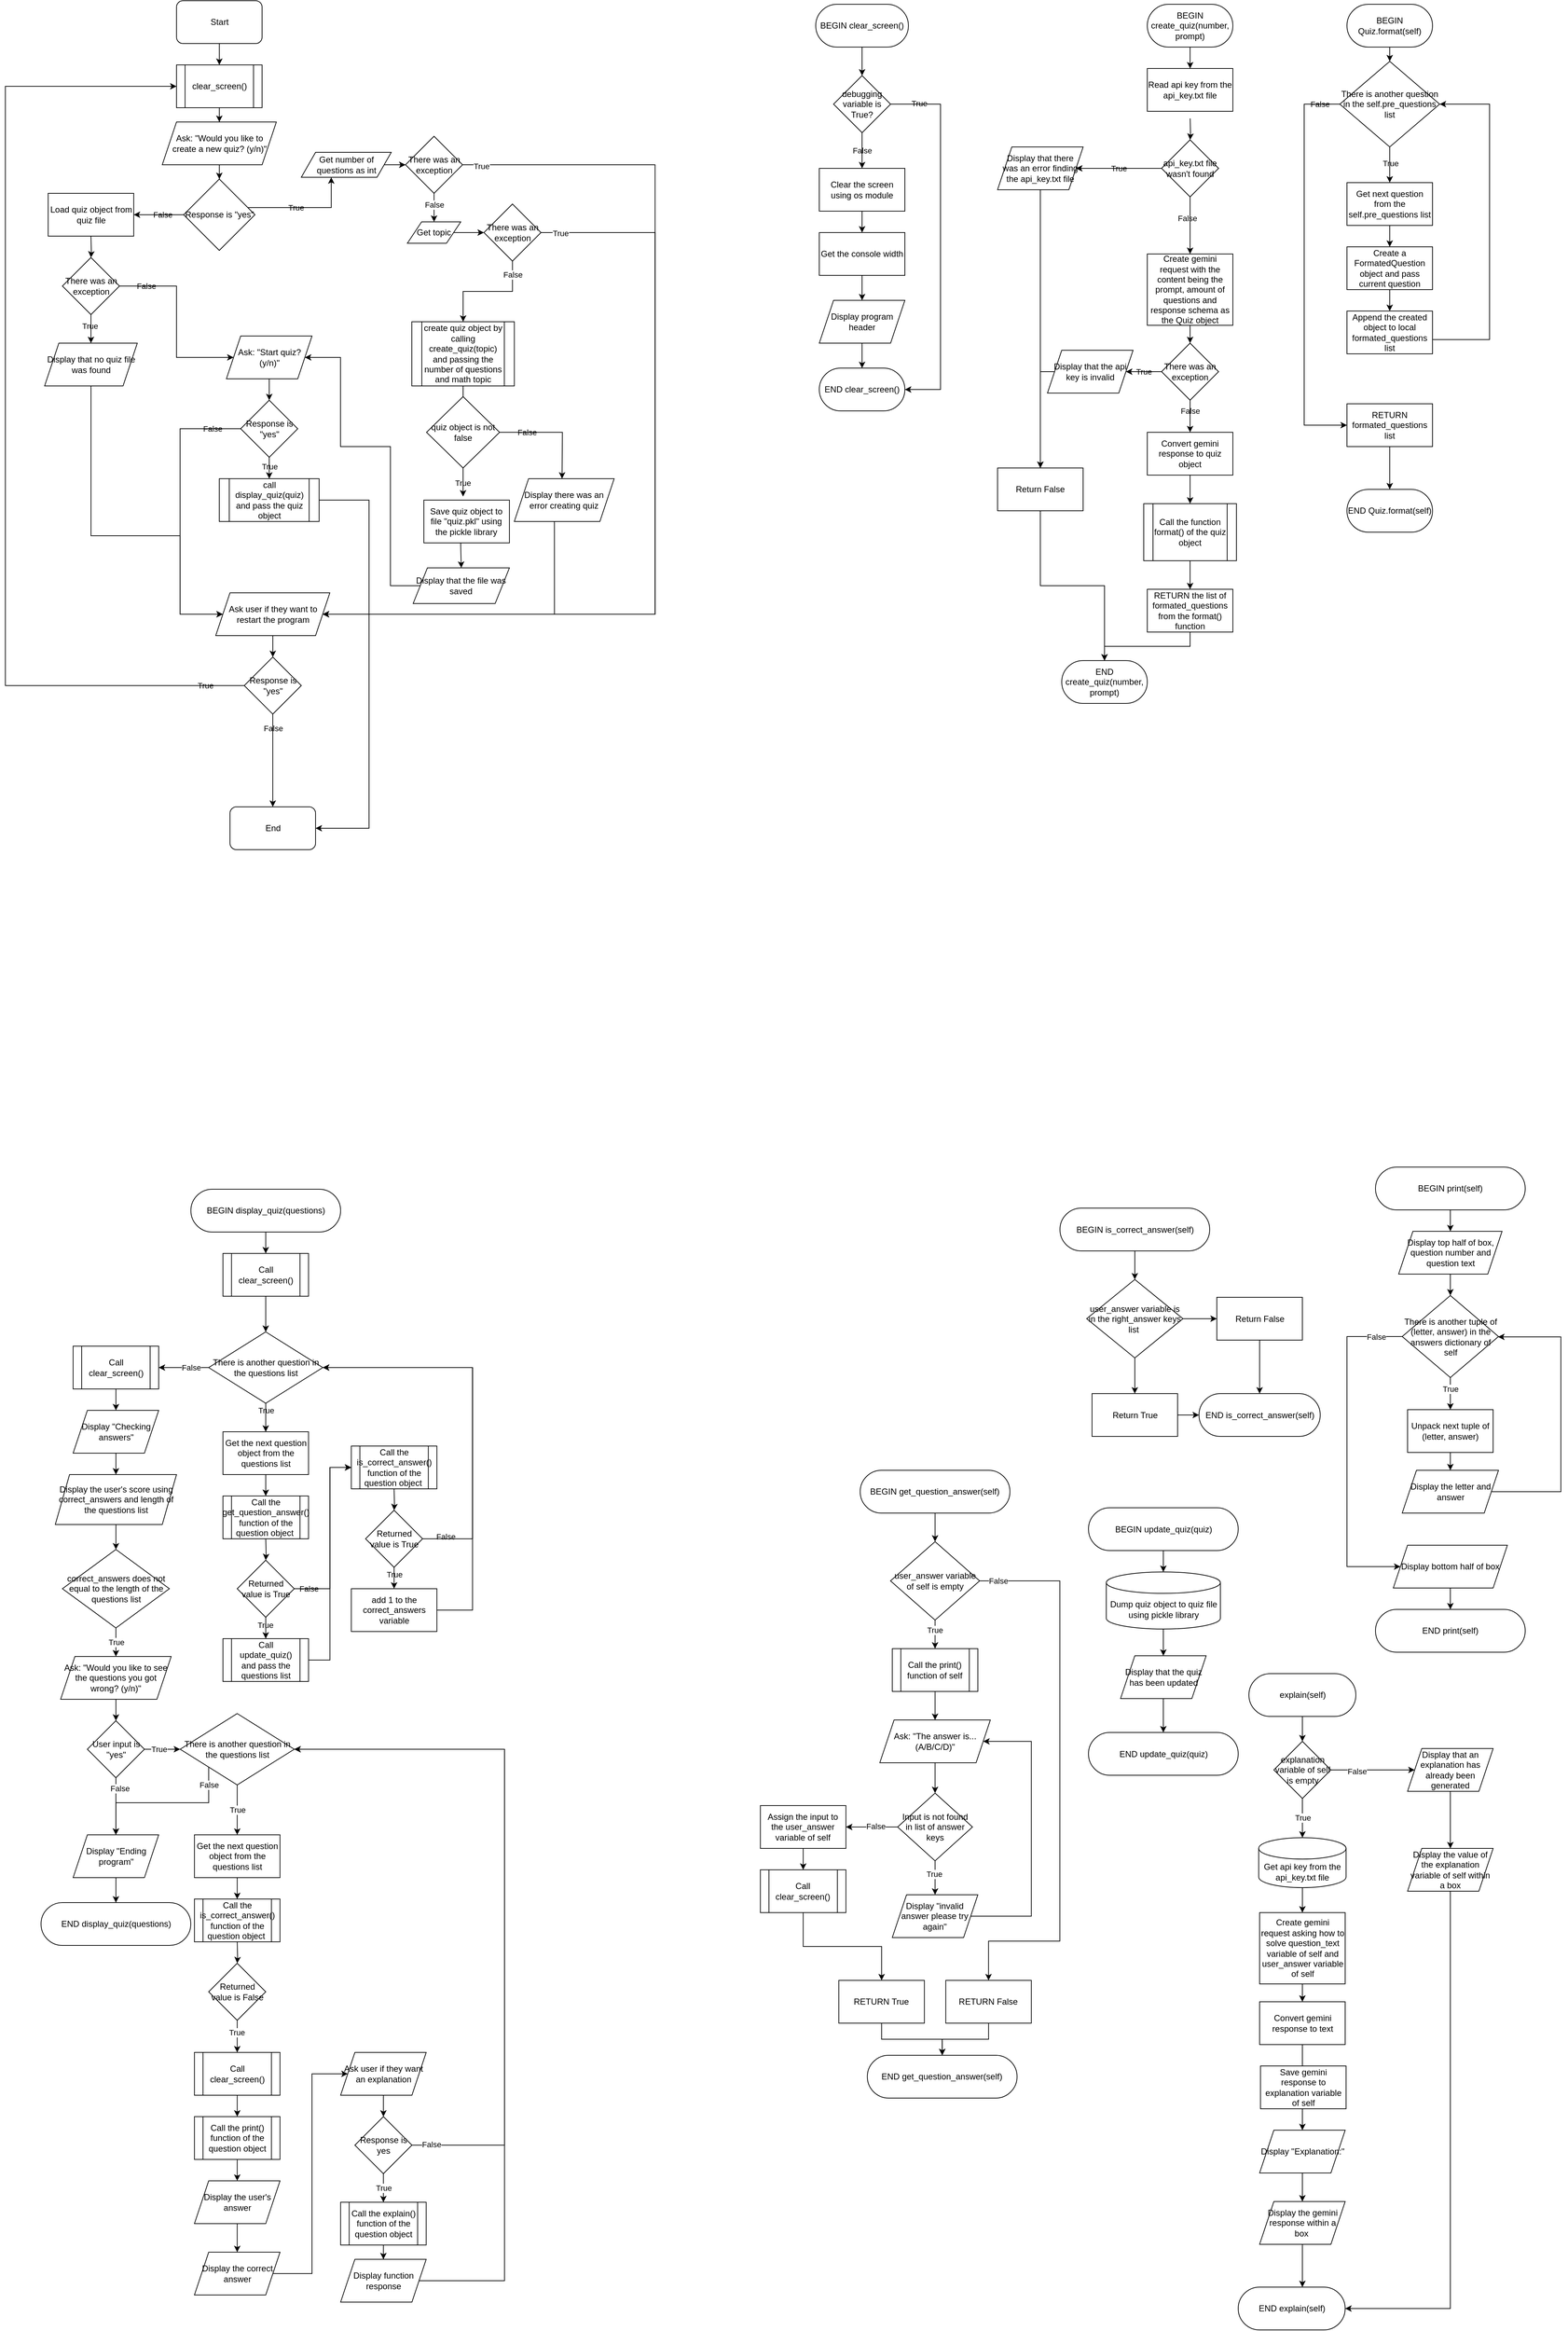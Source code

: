 <mxfile version="26.2.14">
  <diagram name="Page-1" id="ceasmn53cf6w5XKabNw4">
    <mxGraphModel dx="3949" dy="2260" grid="1" gridSize="10" guides="1" tooltips="1" connect="1" arrows="1" fold="1" page="1" pageScale="1" pageWidth="1169" pageHeight="1654" background="#ffffff" math="0" shadow="0">
      <root>
        <mxCell id="0" />
        <mxCell id="1" parent="0" />
        <mxCell id="5EhukW0RqnBsrfUFgMam-5" style="edgeStyle=orthogonalEdgeStyle;rounded=0;orthogonalLoop=1;jettySize=auto;html=1;labelBackgroundColor=none;fontColor=default;" parent="1" source="5EhukW0RqnBsrfUFgMam-1" target="5EhukW0RqnBsrfUFgMam-4" edge="1">
          <mxGeometry relative="1" as="geometry" />
        </mxCell>
        <mxCell id="5EhukW0RqnBsrfUFgMam-1" value="Start" style="rounded=1;whiteSpace=wrap;html=1;labelBackgroundColor=none;" parent="1" vertex="1">
          <mxGeometry x="383.55" y="35" width="120" height="60" as="geometry" />
        </mxCell>
        <mxCell id="5EhukW0RqnBsrfUFgMam-7" style="edgeStyle=orthogonalEdgeStyle;rounded=0;orthogonalLoop=1;jettySize=auto;html=1;labelBackgroundColor=none;fontColor=default;" parent="1" source="5EhukW0RqnBsrfUFgMam-9" target="5EhukW0RqnBsrfUFgMam-6" edge="1">
          <mxGeometry relative="1" as="geometry" />
        </mxCell>
        <mxCell id="5EhukW0RqnBsrfUFgMam-4" value="clear_screen()" style="shape=process;whiteSpace=wrap;html=1;backgroundOutline=1;labelBackgroundColor=none;" parent="1" vertex="1">
          <mxGeometry x="383.55" y="125" width="120" height="60" as="geometry" />
        </mxCell>
        <mxCell id="5EhukW0RqnBsrfUFgMam-20" value="False" style="edgeStyle=orthogonalEdgeStyle;rounded=0;orthogonalLoop=1;jettySize=auto;html=1;labelBackgroundColor=none;fontColor=default;" parent="1" source="5EhukW0RqnBsrfUFgMam-6" edge="1">
          <mxGeometry x="-0.143" relative="1" as="geometry">
            <mxPoint x="323.55" y="335" as="targetPoint" />
            <mxPoint as="offset" />
          </mxGeometry>
        </mxCell>
        <mxCell id="5EhukW0RqnBsrfUFgMam-6" value="Response is &quot;yes&quot;" style="rhombus;whiteSpace=wrap;html=1;labelBackgroundColor=none;" parent="1" vertex="1">
          <mxGeometry x="393.55" y="285" width="100" height="100" as="geometry" />
        </mxCell>
        <mxCell id="5EhukW0RqnBsrfUFgMam-8" value="" style="edgeStyle=orthogonalEdgeStyle;rounded=0;orthogonalLoop=1;jettySize=auto;html=1;labelBackgroundColor=none;fontColor=default;" parent="1" source="5EhukW0RqnBsrfUFgMam-4" target="5EhukW0RqnBsrfUFgMam-9" edge="1">
          <mxGeometry relative="1" as="geometry">
            <mxPoint x="443.55" y="185" as="sourcePoint" />
            <mxPoint x="443.55" y="285" as="targetPoint" />
          </mxGeometry>
        </mxCell>
        <mxCell id="5EhukW0RqnBsrfUFgMam-9" value="Ask: &quot;Would you like to create a new quiz? (y/n)&quot;" style="shape=parallelogram;perimeter=parallelogramPerimeter;whiteSpace=wrap;html=1;fixedSize=1;labelBackgroundColor=none;" parent="1" vertex="1">
          <mxGeometry x="363.55" y="205" width="160" height="60" as="geometry" />
        </mxCell>
        <mxCell id="5EhukW0RqnBsrfUFgMam-96" style="edgeStyle=orthogonalEdgeStyle;rounded=0;orthogonalLoop=1;jettySize=auto;html=1;labelBackgroundColor=none;fontColor=default;entryX=0.5;entryY=0;entryDx=0;entryDy=0;" parent="1" source="5EhukW0RqnBsrfUFgMam-10" target="5EhukW0RqnBsrfUFgMam-95" edge="1">
          <mxGeometry relative="1" as="geometry" />
        </mxCell>
        <mxCell id="5EhukW0RqnBsrfUFgMam-10" value="create quiz object by calling create_quiz(topic) and passing the number of questions and math topic" style="shape=process;whiteSpace=wrap;html=1;backgroundOutline=1;labelBackgroundColor=none;" parent="1" vertex="1">
          <mxGeometry x="713.55" y="485" width="143.75" height="90" as="geometry" />
        </mxCell>
        <mxCell id="5EhukW0RqnBsrfUFgMam-13" value="" style="edgeStyle=orthogonalEdgeStyle;rounded=0;orthogonalLoop=1;jettySize=auto;html=1;labelBackgroundColor=none;fontColor=default;" parent="1" source="5EhukW0RqnBsrfUFgMam-6" target="5EhukW0RqnBsrfUFgMam-12" edge="1">
          <mxGeometry relative="1" as="geometry">
            <mxPoint x="493.55" y="335" as="sourcePoint" />
            <mxPoint x="713.55" y="335" as="targetPoint" />
            <Array as="points">
              <mxPoint x="600.55" y="325" />
            </Array>
          </mxGeometry>
        </mxCell>
        <mxCell id="5EhukW0RqnBsrfUFgMam-14" value="True" style="edgeLabel;html=1;align=center;verticalAlign=middle;resizable=0;points=[];labelBackgroundColor=none;" parent="5EhukW0RqnBsrfUFgMam-13" vertex="1" connectable="0">
          <mxGeometry x="-0.285" y="1" relative="1" as="geometry">
            <mxPoint x="10" y="1" as="offset" />
          </mxGeometry>
        </mxCell>
        <mxCell id="5EhukW0RqnBsrfUFgMam-312" value="" style="edgeStyle=orthogonalEdgeStyle;rounded=0;orthogonalLoop=1;jettySize=auto;html=1;" parent="1" source="5EhukW0RqnBsrfUFgMam-12" target="5EhukW0RqnBsrfUFgMam-311" edge="1">
          <mxGeometry relative="1" as="geometry" />
        </mxCell>
        <mxCell id="5EhukW0RqnBsrfUFgMam-12" value="Get number of questions as int" style="shape=parallelogram;perimeter=parallelogramPerimeter;whiteSpace=wrap;html=1;fixedSize=1;labelBackgroundColor=none;" parent="1" vertex="1">
          <mxGeometry x="558.55" y="247.5" width="126.17" height="35" as="geometry" />
        </mxCell>
        <mxCell id="5EhukW0RqnBsrfUFgMam-18" value="" style="edgeStyle=orthogonalEdgeStyle;rounded=0;orthogonalLoop=1;jettySize=auto;html=1;labelBackgroundColor=none;fontColor=default;" parent="1" target="5EhukW0RqnBsrfUFgMam-17" edge="1">
          <mxGeometry relative="1" as="geometry">
            <mxPoint x="781.67" y="775" as="sourcePoint" />
          </mxGeometry>
        </mxCell>
        <mxCell id="5EhukW0RqnBsrfUFgMam-40" style="edgeStyle=orthogonalEdgeStyle;rounded=0;orthogonalLoop=1;jettySize=auto;html=1;labelBackgroundColor=none;fontColor=default;" parent="1" source="5EhukW0RqnBsrfUFgMam-17" target="5EhukW0RqnBsrfUFgMam-39" edge="1">
          <mxGeometry relative="1" as="geometry">
            <Array as="points">
              <mxPoint x="683.55" y="855" />
              <mxPoint x="683.55" y="660" />
              <mxPoint x="613.55" y="660" />
              <mxPoint x="613.55" y="535" />
            </Array>
          </mxGeometry>
        </mxCell>
        <mxCell id="5EhukW0RqnBsrfUFgMam-17" value="Display that the file was saved" style="shape=parallelogram;perimeter=parallelogramPerimeter;whiteSpace=wrap;html=1;fixedSize=1;labelBackgroundColor=none;" parent="1" vertex="1">
          <mxGeometry x="715.42" y="830" width="135" height="50" as="geometry" />
        </mxCell>
        <mxCell id="5EhukW0RqnBsrfUFgMam-22" value="" style="edgeStyle=orthogonalEdgeStyle;rounded=0;orthogonalLoop=1;jettySize=auto;html=1;labelBackgroundColor=none;fontColor=default;" parent="1" target="5EhukW0RqnBsrfUFgMam-21" edge="1">
          <mxGeometry relative="1" as="geometry">
            <mxPoint x="263.55" y="365" as="sourcePoint" />
          </mxGeometry>
        </mxCell>
        <mxCell id="5EhukW0RqnBsrfUFgMam-26" value="" style="edgeStyle=orthogonalEdgeStyle;rounded=0;orthogonalLoop=1;jettySize=auto;html=1;labelBackgroundColor=none;fontColor=default;" parent="1" source="5EhukW0RqnBsrfUFgMam-21" target="5EhukW0RqnBsrfUFgMam-25" edge="1">
          <mxGeometry relative="1" as="geometry" />
        </mxCell>
        <mxCell id="5EhukW0RqnBsrfUFgMam-28" value="True" style="edgeLabel;html=1;align=center;verticalAlign=middle;resizable=0;points=[];labelBackgroundColor=none;" parent="5EhukW0RqnBsrfUFgMam-26" vertex="1" connectable="0">
          <mxGeometry x="-0.192" y="-2" relative="1" as="geometry">
            <mxPoint as="offset" />
          </mxGeometry>
        </mxCell>
        <mxCell id="5EhukW0RqnBsrfUFgMam-42" style="edgeStyle=orthogonalEdgeStyle;rounded=0;orthogonalLoop=1;jettySize=auto;html=1;labelBackgroundColor=none;fontColor=default;" parent="1" source="5EhukW0RqnBsrfUFgMam-21" target="5EhukW0RqnBsrfUFgMam-39" edge="1">
          <mxGeometry relative="1" as="geometry">
            <Array as="points">
              <mxPoint x="383.55" y="435" />
              <mxPoint x="383.55" y="535" />
            </Array>
          </mxGeometry>
        </mxCell>
        <mxCell id="5EhukW0RqnBsrfUFgMam-43" value="False" style="edgeLabel;html=1;align=center;verticalAlign=middle;resizable=0;points=[];labelBackgroundColor=none;" parent="5EhukW0RqnBsrfUFgMam-42" vertex="1" connectable="0">
          <mxGeometry x="-0.713" y="-4" relative="1" as="geometry">
            <mxPoint y="-4" as="offset" />
          </mxGeometry>
        </mxCell>
        <mxCell id="5EhukW0RqnBsrfUFgMam-21" value="There was an exception" style="rhombus;whiteSpace=wrap;html=1;labelBackgroundColor=none;" parent="1" vertex="1">
          <mxGeometry x="223.55" y="395" width="80" height="80" as="geometry" />
        </mxCell>
        <mxCell id="5EhukW0RqnBsrfUFgMam-31" value="" style="edgeStyle=orthogonalEdgeStyle;rounded=0;orthogonalLoop=1;jettySize=auto;html=1;labelBackgroundColor=none;fontColor=default;" parent="1" source="5EhukW0RqnBsrfUFgMam-25" target="5EhukW0RqnBsrfUFgMam-30" edge="1">
          <mxGeometry relative="1" as="geometry">
            <Array as="points">
              <mxPoint x="263.55" y="785" />
              <mxPoint x="388.55" y="785" />
            </Array>
          </mxGeometry>
        </mxCell>
        <mxCell id="5EhukW0RqnBsrfUFgMam-25" value="Display that no quiz file was found" style="shape=parallelogram;perimeter=parallelogramPerimeter;whiteSpace=wrap;html=1;fixedSize=1;labelBackgroundColor=none;" parent="1" vertex="1">
          <mxGeometry x="198.55" y="515" width="130" height="60" as="geometry" />
        </mxCell>
        <mxCell id="5EhukW0RqnBsrfUFgMam-33" value="" style="edgeStyle=orthogonalEdgeStyle;rounded=0;orthogonalLoop=1;jettySize=auto;html=1;labelBackgroundColor=none;fontColor=default;" parent="1" source="5EhukW0RqnBsrfUFgMam-30" target="5EhukW0RqnBsrfUFgMam-32" edge="1">
          <mxGeometry relative="1" as="geometry" />
        </mxCell>
        <mxCell id="5EhukW0RqnBsrfUFgMam-30" value="Ask user if they want to restart the program" style="shape=parallelogram;perimeter=parallelogramPerimeter;whiteSpace=wrap;html=1;fixedSize=1;labelBackgroundColor=none;" parent="1" vertex="1">
          <mxGeometry x="438.55" y="865" width="160" height="60" as="geometry" />
        </mxCell>
        <mxCell id="5EhukW0RqnBsrfUFgMam-34" style="edgeStyle=orthogonalEdgeStyle;rounded=0;orthogonalLoop=1;jettySize=auto;html=1;labelBackgroundColor=none;fontColor=default;" parent="1" source="5EhukW0RqnBsrfUFgMam-32" target="5EhukW0RqnBsrfUFgMam-4" edge="1">
          <mxGeometry relative="1" as="geometry">
            <Array as="points">
              <mxPoint x="143.55" y="995" />
              <mxPoint x="143.55" y="155" />
            </Array>
          </mxGeometry>
        </mxCell>
        <mxCell id="5EhukW0RqnBsrfUFgMam-35" value="True" style="edgeLabel;html=1;align=center;verticalAlign=middle;resizable=0;points=[];labelBackgroundColor=none;" parent="5EhukW0RqnBsrfUFgMam-34" vertex="1" connectable="0">
          <mxGeometry x="-0.922" y="2" relative="1" as="geometry">
            <mxPoint y="-2" as="offset" />
          </mxGeometry>
        </mxCell>
        <mxCell id="5EhukW0RqnBsrfUFgMam-37" style="edgeStyle=orthogonalEdgeStyle;rounded=0;orthogonalLoop=1;jettySize=auto;html=1;labelBackgroundColor=none;fontColor=default;" parent="1" source="5EhukW0RqnBsrfUFgMam-32" target="5EhukW0RqnBsrfUFgMam-36" edge="1">
          <mxGeometry relative="1" as="geometry" />
        </mxCell>
        <mxCell id="5EhukW0RqnBsrfUFgMam-38" value="False" style="edgeLabel;html=1;align=center;verticalAlign=middle;resizable=0;points=[];labelBackgroundColor=none;" parent="5EhukW0RqnBsrfUFgMam-37" vertex="1" connectable="0">
          <mxGeometry x="-0.761" y="2" relative="1" as="geometry">
            <mxPoint x="-2" y="4" as="offset" />
          </mxGeometry>
        </mxCell>
        <mxCell id="5EhukW0RqnBsrfUFgMam-32" value="Response is &quot;yes&quot;" style="rhombus;whiteSpace=wrap;html=1;labelBackgroundColor=none;" parent="1" vertex="1">
          <mxGeometry x="478.55" y="955" width="80" height="80" as="geometry" />
        </mxCell>
        <mxCell id="5EhukW0RqnBsrfUFgMam-36" value="End" style="rounded=1;whiteSpace=wrap;html=1;labelBackgroundColor=none;" parent="1" vertex="1">
          <mxGeometry x="458.55" y="1165" width="120" height="60" as="geometry" />
        </mxCell>
        <mxCell id="5EhukW0RqnBsrfUFgMam-45" value="" style="edgeStyle=orthogonalEdgeStyle;rounded=0;orthogonalLoop=1;jettySize=auto;html=1;labelBackgroundColor=none;fontColor=default;" parent="1" source="5EhukW0RqnBsrfUFgMam-39" target="5EhukW0RqnBsrfUFgMam-44" edge="1">
          <mxGeometry relative="1" as="geometry" />
        </mxCell>
        <mxCell id="5EhukW0RqnBsrfUFgMam-39" value="Ask: &quot;Start quiz? (y/n)&quot;" style="shape=parallelogram;perimeter=parallelogramPerimeter;whiteSpace=wrap;html=1;fixedSize=1;labelBackgroundColor=none;" parent="1" vertex="1">
          <mxGeometry x="453.55" y="505" width="120" height="60" as="geometry" />
        </mxCell>
        <mxCell id="5EhukW0RqnBsrfUFgMam-46" style="edgeStyle=orthogonalEdgeStyle;rounded=0;orthogonalLoop=1;jettySize=auto;html=1;labelBackgroundColor=none;fontColor=default;" parent="1" source="5EhukW0RqnBsrfUFgMam-44" target="5EhukW0RqnBsrfUFgMam-30" edge="1">
          <mxGeometry relative="1" as="geometry">
            <Array as="points">
              <mxPoint x="388.55" y="635" />
            </Array>
          </mxGeometry>
        </mxCell>
        <mxCell id="5EhukW0RqnBsrfUFgMam-47" value="False" style="edgeLabel;html=1;align=center;verticalAlign=middle;resizable=0;points=[];labelBackgroundColor=none;" parent="5EhukW0RqnBsrfUFgMam-46" vertex="1" connectable="0">
          <mxGeometry x="-0.581" y="-3" relative="1" as="geometry">
            <mxPoint x="48" as="offset" />
          </mxGeometry>
        </mxCell>
        <mxCell id="5EhukW0RqnBsrfUFgMam-49" value="" style="edgeStyle=orthogonalEdgeStyle;rounded=0;orthogonalLoop=1;jettySize=auto;html=1;labelBackgroundColor=none;fontColor=default;" parent="1" source="5EhukW0RqnBsrfUFgMam-44" target="5EhukW0RqnBsrfUFgMam-48" edge="1">
          <mxGeometry relative="1" as="geometry" />
        </mxCell>
        <mxCell id="5EhukW0RqnBsrfUFgMam-51" value="True" style="edgeLabel;html=1;align=center;verticalAlign=middle;resizable=0;points=[];labelBackgroundColor=none;" parent="5EhukW0RqnBsrfUFgMam-49" vertex="1" connectable="0">
          <mxGeometry x="0.322" relative="1" as="geometry">
            <mxPoint as="offset" />
          </mxGeometry>
        </mxCell>
        <mxCell id="5EhukW0RqnBsrfUFgMam-44" value="Response is &quot;yes&quot;" style="rhombus;whiteSpace=wrap;html=1;labelBackgroundColor=none;" parent="1" vertex="1">
          <mxGeometry x="473.55" y="595" width="80" height="80" as="geometry" />
        </mxCell>
        <mxCell id="5EhukW0RqnBsrfUFgMam-52" style="edgeStyle=orthogonalEdgeStyle;rounded=0;orthogonalLoop=1;jettySize=auto;html=1;labelBackgroundColor=none;fontColor=default;" parent="1" source="5EhukW0RqnBsrfUFgMam-48" target="5EhukW0RqnBsrfUFgMam-36" edge="1">
          <mxGeometry relative="1" as="geometry">
            <Array as="points">
              <mxPoint x="653.55" y="735" />
              <mxPoint x="653.55" y="1195" />
            </Array>
          </mxGeometry>
        </mxCell>
        <mxCell id="5EhukW0RqnBsrfUFgMam-48" value="call display_quiz(quiz) and pass the quiz object" style="shape=process;whiteSpace=wrap;html=1;backgroundOutline=1;labelBackgroundColor=none;" parent="1" vertex="1">
          <mxGeometry x="443.55" y="705" width="140" height="60" as="geometry" />
        </mxCell>
        <mxCell id="5EhukW0RqnBsrfUFgMam-62" style="edgeStyle=orthogonalEdgeStyle;rounded=0;orthogonalLoop=1;jettySize=auto;html=1;labelBackgroundColor=none;fontColor=default;" parent="1" source="5EhukW0RqnBsrfUFgMam-55" target="5EhukW0RqnBsrfUFgMam-61" edge="1">
          <mxGeometry relative="1" as="geometry" />
        </mxCell>
        <mxCell id="5EhukW0RqnBsrfUFgMam-55" value="BEGIN clear_screen()" style="rounded=1;whiteSpace=wrap;html=1;labelBackgroundColor=none;arcSize=50;" parent="1" vertex="1">
          <mxGeometry x="1280" y="40" width="130" height="60" as="geometry" />
        </mxCell>
        <mxCell id="5EhukW0RqnBsrfUFgMam-66" value="False" style="edgeStyle=orthogonalEdgeStyle;rounded=0;orthogonalLoop=1;jettySize=auto;html=1;labelBackgroundColor=none;fontColor=default;" parent="1" source="5EhukW0RqnBsrfUFgMam-61" target="5EhukW0RqnBsrfUFgMam-65" edge="1">
          <mxGeometry relative="1" as="geometry" />
        </mxCell>
        <mxCell id="5EhukW0RqnBsrfUFgMam-75" style="edgeStyle=orthogonalEdgeStyle;rounded=0;orthogonalLoop=1;jettySize=auto;html=1;labelBackgroundColor=none;fontColor=default;" parent="1" source="5EhukW0RqnBsrfUFgMam-61" edge="1">
          <mxGeometry relative="1" as="geometry">
            <Array as="points">
              <mxPoint x="1455" y="180" />
              <mxPoint x="1455" y="580" />
            </Array>
            <mxPoint x="1405.0" y="580.0" as="targetPoint" />
          </mxGeometry>
        </mxCell>
        <mxCell id="5EhukW0RqnBsrfUFgMam-76" value="True" style="edgeLabel;html=1;align=center;verticalAlign=middle;resizable=0;points=[];labelBackgroundColor=none;" parent="5EhukW0RqnBsrfUFgMam-75" vertex="1" connectable="0">
          <mxGeometry x="-0.849" y="1" relative="1" as="geometry">
            <mxPoint as="offset" />
          </mxGeometry>
        </mxCell>
        <mxCell id="5EhukW0RqnBsrfUFgMam-61" value="debugging variable is True?" style="rhombus;whiteSpace=wrap;html=1;labelBackgroundColor=none;" parent="1" vertex="1">
          <mxGeometry x="1305" y="140" width="80" height="80" as="geometry" />
        </mxCell>
        <mxCell id="5EhukW0RqnBsrfUFgMam-70" value="" style="edgeStyle=orthogonalEdgeStyle;rounded=0;orthogonalLoop=1;jettySize=auto;html=1;labelBackgroundColor=none;fontColor=default;" parent="1" source="5EhukW0RqnBsrfUFgMam-65" target="5EhukW0RqnBsrfUFgMam-69" edge="1">
          <mxGeometry relative="1" as="geometry" />
        </mxCell>
        <mxCell id="5EhukW0RqnBsrfUFgMam-65" value="Clear the screen using os module" style="whiteSpace=wrap;html=1;labelBackgroundColor=none;" parent="1" vertex="1">
          <mxGeometry x="1285" y="270" width="120" height="60" as="geometry" />
        </mxCell>
        <mxCell id="5EhukW0RqnBsrfUFgMam-72" value="" style="edgeStyle=orthogonalEdgeStyle;rounded=0;orthogonalLoop=1;jettySize=auto;html=1;labelBackgroundColor=none;fontColor=default;" parent="1" source="5EhukW0RqnBsrfUFgMam-69" target="5EhukW0RqnBsrfUFgMam-71" edge="1">
          <mxGeometry relative="1" as="geometry" />
        </mxCell>
        <mxCell id="5EhukW0RqnBsrfUFgMam-69" value="Get the console width" style="whiteSpace=wrap;html=1;labelBackgroundColor=none;" parent="1" vertex="1">
          <mxGeometry x="1285" y="360" width="120" height="60" as="geometry" />
        </mxCell>
        <mxCell id="5EhukW0RqnBsrfUFgMam-74" value="" style="edgeStyle=orthogonalEdgeStyle;rounded=0;orthogonalLoop=1;jettySize=auto;html=1;labelBackgroundColor=none;fontColor=default;" parent="1" source="5EhukW0RqnBsrfUFgMam-71" edge="1">
          <mxGeometry relative="1" as="geometry">
            <mxPoint x="1345.0" y="550.0" as="targetPoint" />
          </mxGeometry>
        </mxCell>
        <mxCell id="5EhukW0RqnBsrfUFgMam-71" value="Display program header" style="shape=parallelogram;perimeter=parallelogramPerimeter;whiteSpace=wrap;html=1;fixedSize=1;labelBackgroundColor=none;" parent="1" vertex="1">
          <mxGeometry x="1285" y="455" width="120" height="60" as="geometry" />
        </mxCell>
        <mxCell id="5EhukW0RqnBsrfUFgMam-86" style="edgeStyle=orthogonalEdgeStyle;rounded=0;orthogonalLoop=1;jettySize=auto;html=1;labelBackgroundColor=none;fontColor=default;" parent="1" source="5EhukW0RqnBsrfUFgMam-82" edge="1">
          <mxGeometry relative="1" as="geometry">
            <mxPoint x="1805.1" y="130" as="targetPoint" />
          </mxGeometry>
        </mxCell>
        <mxCell id="5EhukW0RqnBsrfUFgMam-82" value="BEGIN create_quiz(number, prompt)" style="rounded=1;whiteSpace=wrap;html=1;labelBackgroundColor=none;arcSize=50;" parent="1" vertex="1">
          <mxGeometry x="1745" y="40" width="120" height="60" as="geometry" />
        </mxCell>
        <mxCell id="5EhukW0RqnBsrfUFgMam-88" value="" style="edgeStyle=orthogonalEdgeStyle;rounded=0;orthogonalLoop=1;jettySize=auto;html=1;labelBackgroundColor=none;fontColor=default;" parent="1" target="5EhukW0RqnBsrfUFgMam-87" edge="1">
          <mxGeometry relative="1" as="geometry">
            <mxPoint x="1805.1" y="200" as="sourcePoint" />
          </mxGeometry>
        </mxCell>
        <mxCell id="5EhukW0RqnBsrfUFgMam-90" value="" style="edgeStyle=orthogonalEdgeStyle;rounded=0;orthogonalLoop=1;jettySize=auto;html=1;labelBackgroundColor=none;fontColor=default;" parent="1" source="5EhukW0RqnBsrfUFgMam-87" target="5EhukW0RqnBsrfUFgMam-89" edge="1">
          <mxGeometry relative="1" as="geometry" />
        </mxCell>
        <mxCell id="5EhukW0RqnBsrfUFgMam-91" value="True" style="edgeLabel;html=1;align=center;verticalAlign=middle;resizable=0;points=[];labelBackgroundColor=none;" parent="5EhukW0RqnBsrfUFgMam-90" vertex="1" connectable="0">
          <mxGeometry relative="1" as="geometry">
            <mxPoint as="offset" />
          </mxGeometry>
        </mxCell>
        <mxCell id="5EhukW0RqnBsrfUFgMam-93" value="" style="edgeStyle=orthogonalEdgeStyle;rounded=0;orthogonalLoop=1;jettySize=auto;html=1;labelBackgroundColor=none;fontColor=default;" parent="1" source="5EhukW0RqnBsrfUFgMam-87" target="5EhukW0RqnBsrfUFgMam-92" edge="1">
          <mxGeometry relative="1" as="geometry" />
        </mxCell>
        <mxCell id="5EhukW0RqnBsrfUFgMam-94" value="False" style="edgeLabel;html=1;align=center;verticalAlign=middle;resizable=0;points=[];labelBackgroundColor=none;" parent="5EhukW0RqnBsrfUFgMam-93" vertex="1" connectable="0">
          <mxGeometry x="-0.25" y="-4" relative="1" as="geometry">
            <mxPoint as="offset" />
          </mxGeometry>
        </mxCell>
        <mxCell id="5EhukW0RqnBsrfUFgMam-87" value="api_key.txt file wasn&#39;t found" style="rhombus;whiteSpace=wrap;html=1;labelBackgroundColor=none;" parent="1" vertex="1">
          <mxGeometry x="1765" y="230" width="80" height="80" as="geometry" />
        </mxCell>
        <mxCell id="5EhukW0RqnBsrfUFgMam-108" style="edgeStyle=orthogonalEdgeStyle;rounded=0;orthogonalLoop=1;jettySize=auto;html=1;labelBackgroundColor=none;fontColor=default;" parent="1" source="5EhukW0RqnBsrfUFgMam-89" edge="1">
          <mxGeometry relative="1" as="geometry">
            <mxPoint x="1595" y="690" as="targetPoint" />
          </mxGeometry>
        </mxCell>
        <mxCell id="5EhukW0RqnBsrfUFgMam-89" value="Display that there was an error finding the api_key.txt file" style="shape=parallelogram;perimeter=parallelogramPerimeter;whiteSpace=wrap;html=1;fixedSize=1;labelBackgroundColor=none;" parent="1" vertex="1">
          <mxGeometry x="1535" y="240" width="120" height="60" as="geometry" />
        </mxCell>
        <mxCell id="5EhukW0RqnBsrfUFgMam-113" style="edgeStyle=orthogonalEdgeStyle;rounded=0;orthogonalLoop=1;jettySize=auto;html=1;labelBackgroundColor=none;fontColor=default;" parent="1" source="5EhukW0RqnBsrfUFgMam-118" target="5EhukW0RqnBsrfUFgMam-112" edge="1">
          <mxGeometry relative="1" as="geometry" />
        </mxCell>
        <mxCell id="5EhukW0RqnBsrfUFgMam-122" value="False" style="edgeLabel;html=1;align=center;verticalAlign=middle;resizable=0;points=[];labelBackgroundColor=none;" parent="5EhukW0RqnBsrfUFgMam-113" vertex="1" connectable="0">
          <mxGeometry x="-0.422" y="3" relative="1" as="geometry">
            <mxPoint x="-3" y="2" as="offset" />
          </mxGeometry>
        </mxCell>
        <mxCell id="5EhukW0RqnBsrfUFgMam-92" value="Create gemini request with the content being the prompt, amount of questions and response schema as the Quiz object" style="whiteSpace=wrap;html=1;labelBackgroundColor=none;" parent="1" vertex="1">
          <mxGeometry x="1745" y="390" width="120" height="100" as="geometry" />
        </mxCell>
        <mxCell id="5EhukW0RqnBsrfUFgMam-97" style="edgeStyle=orthogonalEdgeStyle;rounded=0;orthogonalLoop=1;jettySize=auto;html=1;labelBackgroundColor=none;fontColor=default;" parent="1" source="5EhukW0RqnBsrfUFgMam-95" edge="1">
          <mxGeometry relative="1" as="geometry">
            <mxPoint x="785.42" y="730.0" as="targetPoint" />
          </mxGeometry>
        </mxCell>
        <mxCell id="5EhukW0RqnBsrfUFgMam-98" value="True" style="edgeLabel;html=1;align=center;verticalAlign=middle;resizable=0;points=[];labelBackgroundColor=none;" parent="5EhukW0RqnBsrfUFgMam-97" vertex="1" connectable="0">
          <mxGeometry x="0.05" y="-1" relative="1" as="geometry">
            <mxPoint as="offset" />
          </mxGeometry>
        </mxCell>
        <mxCell id="5EhukW0RqnBsrfUFgMam-95" value="quiz object is not false" style="rhombus;whiteSpace=wrap;html=1;labelBackgroundColor=none;" parent="1" vertex="1">
          <mxGeometry x="734.17" y="590" width="102.5" height="100" as="geometry" />
        </mxCell>
        <mxCell id="5EhukW0RqnBsrfUFgMam-102" value="" style="edgeStyle=orthogonalEdgeStyle;rounded=0;orthogonalLoop=1;jettySize=auto;html=1;labelBackgroundColor=none;fontColor=default;" parent="1" source="5EhukW0RqnBsrfUFgMam-95" edge="1">
          <mxGeometry relative="1" as="geometry">
            <mxPoint x="837.17" y="640" as="sourcePoint" />
            <mxPoint x="924.217" y="705" as="targetPoint" />
            <Array as="points" />
          </mxGeometry>
        </mxCell>
        <mxCell id="5EhukW0RqnBsrfUFgMam-103" value="False" style="edgeLabel;html=1;align=center;verticalAlign=middle;resizable=0;points=[];labelBackgroundColor=none;" parent="5EhukW0RqnBsrfUFgMam-102" vertex="1" connectable="0">
          <mxGeometry x="-0.919" y="1" relative="1" as="geometry">
            <mxPoint x="32" y="1" as="offset" />
          </mxGeometry>
        </mxCell>
        <mxCell id="5EhukW0RqnBsrfUFgMam-104" style="edgeStyle=orthogonalEdgeStyle;rounded=0;orthogonalLoop=1;jettySize=auto;html=1;labelBackgroundColor=none;fontColor=default;" parent="1" target="5EhukW0RqnBsrfUFgMam-30" edge="1">
          <mxGeometry relative="1" as="geometry">
            <mxPoint x="913.55" y="765" as="sourcePoint" />
            <Array as="points">
              <mxPoint x="913.55" y="895" />
            </Array>
          </mxGeometry>
        </mxCell>
        <mxCell id="5EhukW0RqnBsrfUFgMam-101" value="Display there was an error creating quiz" style="shape=parallelogram;perimeter=parallelogramPerimeter;whiteSpace=wrap;html=1;fixedSize=1;labelBackgroundColor=none;" parent="1" vertex="1">
          <mxGeometry x="857.3" y="705" width="140" height="60" as="geometry" />
        </mxCell>
        <mxCell id="5EhukW0RqnBsrfUFgMam-116" value="" style="edgeStyle=orthogonalEdgeStyle;rounded=0;orthogonalLoop=1;jettySize=auto;html=1;labelBackgroundColor=none;fontColor=default;" parent="1" source="5EhukW0RqnBsrfUFgMam-111" edge="1">
          <mxGeometry relative="1" as="geometry">
            <mxPoint x="1805" y="860" as="targetPoint" />
          </mxGeometry>
        </mxCell>
        <mxCell id="5EhukW0RqnBsrfUFgMam-111" value="Call the function format() of the quiz object" style="shape=process;whiteSpace=wrap;html=1;backgroundOutline=1;labelBackgroundColor=none;" parent="1" vertex="1">
          <mxGeometry x="1740" y="740" width="130" height="80" as="geometry" />
        </mxCell>
        <mxCell id="5EhukW0RqnBsrfUFgMam-114" style="edgeStyle=orthogonalEdgeStyle;rounded=0;orthogonalLoop=1;jettySize=auto;html=1;labelBackgroundColor=none;fontColor=default;" parent="1" source="5EhukW0RqnBsrfUFgMam-112" target="5EhukW0RqnBsrfUFgMam-111" edge="1">
          <mxGeometry relative="1" as="geometry" />
        </mxCell>
        <mxCell id="5EhukW0RqnBsrfUFgMam-112" value="Convert gemini response to quiz object" style="rounded=0;whiteSpace=wrap;html=1;labelBackgroundColor=none;" parent="1" vertex="1">
          <mxGeometry x="1745" y="640" width="120" height="60" as="geometry" />
        </mxCell>
        <mxCell id="5EhukW0RqnBsrfUFgMam-129" style="edgeStyle=orthogonalEdgeStyle;rounded=0;orthogonalLoop=1;jettySize=auto;html=1;labelBackgroundColor=none;fontColor=default;" parent="1" source="5EhukW0RqnBsrfUFgMam-132" target="5EhukW0RqnBsrfUFgMam-128" edge="1">
          <mxGeometry relative="1" as="geometry" />
        </mxCell>
        <mxCell id="5EhukW0RqnBsrfUFgMam-134" value="True" style="edgeLabel;html=1;align=center;verticalAlign=middle;resizable=0;points=[];labelBackgroundColor=none;" parent="5EhukW0RqnBsrfUFgMam-129" vertex="1" connectable="0">
          <mxGeometry x="-0.08" y="1" relative="1" as="geometry">
            <mxPoint as="offset" />
          </mxGeometry>
        </mxCell>
        <mxCell id="5EhukW0RqnBsrfUFgMam-117" value="BEGIN Quiz.format(self)" style="rounded=1;whiteSpace=wrap;html=1;labelBackgroundColor=none;arcSize=50;" parent="1" vertex="1">
          <mxGeometry x="2025" y="40" width="120" height="60" as="geometry" />
        </mxCell>
        <mxCell id="5EhukW0RqnBsrfUFgMam-119" value="" style="edgeStyle=orthogonalEdgeStyle;rounded=0;orthogonalLoop=1;jettySize=auto;html=1;labelBackgroundColor=none;fontColor=default;" parent="1" source="5EhukW0RqnBsrfUFgMam-92" target="5EhukW0RqnBsrfUFgMam-118" edge="1">
          <mxGeometry relative="1" as="geometry">
            <mxPoint x="1805" y="490" as="sourcePoint" />
            <mxPoint x="1805" y="640" as="targetPoint" />
          </mxGeometry>
        </mxCell>
        <mxCell id="5EhukW0RqnBsrfUFgMam-120" style="edgeStyle=orthogonalEdgeStyle;rounded=0;orthogonalLoop=1;jettySize=auto;html=1;labelBackgroundColor=none;fontColor=default;" parent="1" source="5EhukW0RqnBsrfUFgMam-123" edge="1">
          <mxGeometry relative="1" as="geometry">
            <Array as="points">
              <mxPoint x="1595" y="555" />
            </Array>
            <mxPoint x="1595" y="690" as="targetPoint" />
          </mxGeometry>
        </mxCell>
        <mxCell id="5EhukW0RqnBsrfUFgMam-118" value="There was an exception" style="rhombus;whiteSpace=wrap;html=1;labelBackgroundColor=none;" parent="1" vertex="1">
          <mxGeometry x="1765" y="515" width="80" height="80" as="geometry" />
        </mxCell>
        <mxCell id="5EhukW0RqnBsrfUFgMam-124" value="" style="edgeStyle=orthogonalEdgeStyle;rounded=0;orthogonalLoop=1;jettySize=auto;html=1;labelBackgroundColor=none;fontColor=default;" parent="1" source="5EhukW0RqnBsrfUFgMam-118" target="5EhukW0RqnBsrfUFgMam-123" edge="1">
          <mxGeometry relative="1" as="geometry">
            <mxPoint x="1765" y="555" as="sourcePoint" />
            <mxPoint x="1645" y="690" as="targetPoint" />
          </mxGeometry>
        </mxCell>
        <mxCell id="5EhukW0RqnBsrfUFgMam-125" value="True" style="edgeLabel;html=1;align=center;verticalAlign=middle;resizable=0;points=[];labelBackgroundColor=none;" parent="5EhukW0RqnBsrfUFgMam-124" vertex="1" connectable="0">
          <mxGeometry x="-0.678" y="1" relative="1" as="geometry">
            <mxPoint x="-17" y="-1" as="offset" />
          </mxGeometry>
        </mxCell>
        <mxCell id="5EhukW0RqnBsrfUFgMam-123" value="Display that the api key is invalid" style="shape=parallelogram;perimeter=parallelogramPerimeter;whiteSpace=wrap;html=1;fixedSize=1;labelBackgroundColor=none;" parent="1" vertex="1">
          <mxGeometry x="1605" y="525" width="120" height="60" as="geometry" />
        </mxCell>
        <mxCell id="5EhukW0RqnBsrfUFgMam-131" value="" style="edgeStyle=orthogonalEdgeStyle;rounded=0;orthogonalLoop=1;jettySize=auto;html=1;labelBackgroundColor=none;fontColor=default;" parent="1" source="5EhukW0RqnBsrfUFgMam-128" target="5EhukW0RqnBsrfUFgMam-130" edge="1">
          <mxGeometry relative="1" as="geometry" />
        </mxCell>
        <mxCell id="5EhukW0RqnBsrfUFgMam-128" value="Get next question from the self.pre_questions list" style="rounded=0;whiteSpace=wrap;html=1;labelBackgroundColor=none;" parent="1" vertex="1">
          <mxGeometry x="2025" y="290" width="120" height="60" as="geometry" />
        </mxCell>
        <mxCell id="5EhukW0RqnBsrfUFgMam-137" value="" style="edgeStyle=orthogonalEdgeStyle;rounded=0;orthogonalLoop=1;jettySize=auto;html=1;labelBackgroundColor=none;fontColor=default;" parent="1" source="5EhukW0RqnBsrfUFgMam-130" target="5EhukW0RqnBsrfUFgMam-136" edge="1">
          <mxGeometry relative="1" as="geometry" />
        </mxCell>
        <mxCell id="5EhukW0RqnBsrfUFgMam-130" value="Create a FormatedQuestion object and pass current question" style="whiteSpace=wrap;html=1;rounded=0;labelBackgroundColor=none;" parent="1" vertex="1">
          <mxGeometry x="2025" y="380" width="120" height="60" as="geometry" />
        </mxCell>
        <mxCell id="5EhukW0RqnBsrfUFgMam-133" value="" style="edgeStyle=orthogonalEdgeStyle;rounded=0;orthogonalLoop=1;jettySize=auto;html=1;labelBackgroundColor=none;fontColor=default;" parent="1" source="5EhukW0RqnBsrfUFgMam-117" target="5EhukW0RqnBsrfUFgMam-132" edge="1">
          <mxGeometry relative="1" as="geometry">
            <mxPoint x="2085" y="100" as="sourcePoint" />
            <mxPoint x="2085" y="225" as="targetPoint" />
          </mxGeometry>
        </mxCell>
        <mxCell id="5EhukW0RqnBsrfUFgMam-142" style="edgeStyle=orthogonalEdgeStyle;rounded=0;orthogonalLoop=1;jettySize=auto;html=1;entryX=0;entryY=0.5;entryDx=0;entryDy=0;labelBackgroundColor=none;fontColor=default;" parent="1" source="5EhukW0RqnBsrfUFgMam-132" target="5EhukW0RqnBsrfUFgMam-141" edge="1">
          <mxGeometry relative="1" as="geometry">
            <Array as="points">
              <mxPoint x="1965" y="180" />
              <mxPoint x="1965" y="630" />
            </Array>
          </mxGeometry>
        </mxCell>
        <mxCell id="5EhukW0RqnBsrfUFgMam-143" value="False" style="edgeLabel;html=1;align=center;verticalAlign=middle;resizable=0;points=[];labelBackgroundColor=none;" parent="5EhukW0RqnBsrfUFgMam-142" vertex="1" connectable="0">
          <mxGeometry x="-0.9" y="5" relative="1" as="geometry">
            <mxPoint y="-5" as="offset" />
          </mxGeometry>
        </mxCell>
        <mxCell id="5EhukW0RqnBsrfUFgMam-132" value="There is another question in the self.pre_questions list" style="rhombus;whiteSpace=wrap;html=1;labelBackgroundColor=none;" parent="1" vertex="1">
          <mxGeometry x="2015" y="120" width="140" height="120" as="geometry" />
        </mxCell>
        <mxCell id="5EhukW0RqnBsrfUFgMam-138" style="edgeStyle=orthogonalEdgeStyle;rounded=0;orthogonalLoop=1;jettySize=auto;html=1;labelBackgroundColor=none;fontColor=default;" parent="1" source="5EhukW0RqnBsrfUFgMam-136" target="5EhukW0RqnBsrfUFgMam-132" edge="1">
          <mxGeometry relative="1" as="geometry">
            <Array as="points">
              <mxPoint x="2225" y="510" />
              <mxPoint x="2225" y="180" />
            </Array>
          </mxGeometry>
        </mxCell>
        <mxCell id="5EhukW0RqnBsrfUFgMam-136" value="Append the created object to local formated_questions list" style="whiteSpace=wrap;html=1;rounded=0;labelBackgroundColor=none;" parent="1" vertex="1">
          <mxGeometry x="2025" y="470" width="120" height="60" as="geometry" />
        </mxCell>
        <mxCell id="pomaQXtchL_S_8z3-I5B-11" style="edgeStyle=orthogonalEdgeStyle;rounded=0;orthogonalLoop=1;jettySize=auto;html=1;" parent="1" source="5EhukW0RqnBsrfUFgMam-141" target="pomaQXtchL_S_8z3-I5B-10" edge="1">
          <mxGeometry relative="1" as="geometry" />
        </mxCell>
        <mxCell id="5EhukW0RqnBsrfUFgMam-141" value="RETURN formated_questions list" style="rounded=1;whiteSpace=wrap;html=1;labelBackgroundColor=none;arcSize=0;" parent="1" vertex="1">
          <mxGeometry x="2025" y="600" width="120" height="60" as="geometry" />
        </mxCell>
        <mxCell id="5EhukW0RqnBsrfUFgMam-146" style="edgeStyle=orthogonalEdgeStyle;rounded=0;orthogonalLoop=1;jettySize=auto;html=1;labelBackgroundColor=none;fontColor=default;" parent="1" source="5EhukW0RqnBsrfUFgMam-144" target="5EhukW0RqnBsrfUFgMam-145" edge="1">
          <mxGeometry relative="1" as="geometry" />
        </mxCell>
        <mxCell id="5EhukW0RqnBsrfUFgMam-144" value="BEGIN display_quiz(questions)" style="rounded=1;whiteSpace=wrap;html=1;labelBackgroundColor=none;arcSize=50;" parent="1" vertex="1">
          <mxGeometry x="403.69" y="1701" width="210" height="60" as="geometry" />
        </mxCell>
        <mxCell id="5EhukW0RqnBsrfUFgMam-148" value="" style="edgeStyle=orthogonalEdgeStyle;rounded=0;orthogonalLoop=1;jettySize=auto;html=1;labelBackgroundColor=none;fontColor=default;" parent="1" source="5EhukW0RqnBsrfUFgMam-145" target="5EhukW0RqnBsrfUFgMam-147" edge="1">
          <mxGeometry relative="1" as="geometry" />
        </mxCell>
        <mxCell id="5EhukW0RqnBsrfUFgMam-145" value="Call clear_screen()" style="shape=process;whiteSpace=wrap;html=1;backgroundOutline=1;labelBackgroundColor=none;" parent="1" vertex="1">
          <mxGeometry x="448.69" y="1791" width="120" height="60" as="geometry" />
        </mxCell>
        <mxCell id="5EhukW0RqnBsrfUFgMam-150" value="" style="edgeStyle=orthogonalEdgeStyle;rounded=0;orthogonalLoop=1;jettySize=auto;html=1;labelBackgroundColor=none;fontColor=default;" parent="1" source="5EhukW0RqnBsrfUFgMam-147" target="5EhukW0RqnBsrfUFgMam-149" edge="1">
          <mxGeometry relative="1" as="geometry" />
        </mxCell>
        <mxCell id="5EhukW0RqnBsrfUFgMam-156" value="True" style="edgeLabel;html=1;align=center;verticalAlign=middle;resizable=0;points=[];labelBackgroundColor=none;" parent="5EhukW0RqnBsrfUFgMam-150" vertex="1" connectable="0">
          <mxGeometry x="0.04" y="3" relative="1" as="geometry">
            <mxPoint x="-3" y="-11" as="offset" />
          </mxGeometry>
        </mxCell>
        <mxCell id="5EhukW0RqnBsrfUFgMam-207" style="edgeStyle=orthogonalEdgeStyle;rounded=0;orthogonalLoop=1;jettySize=auto;html=1;" parent="1" source="5EhukW0RqnBsrfUFgMam-147" target="5EhukW0RqnBsrfUFgMam-190" edge="1">
          <mxGeometry relative="1" as="geometry" />
        </mxCell>
        <mxCell id="5EhukW0RqnBsrfUFgMam-208" value="False" style="edgeLabel;html=1;align=center;verticalAlign=middle;resizable=0;points=[];" parent="5EhukW0RqnBsrfUFgMam-207" vertex="1" connectable="0">
          <mxGeometry x="-0.002" y="6" relative="1" as="geometry">
            <mxPoint x="10" y="-6" as="offset" />
          </mxGeometry>
        </mxCell>
        <mxCell id="5EhukW0RqnBsrfUFgMam-147" value="There is another question in the questions list" style="rhombus;whiteSpace=wrap;html=1;labelBackgroundColor=none;" parent="1" vertex="1">
          <mxGeometry x="428.69" y="1901" width="160" height="100" as="geometry" />
        </mxCell>
        <mxCell id="5EhukW0RqnBsrfUFgMam-161" value="" style="edgeStyle=orthogonalEdgeStyle;rounded=0;orthogonalLoop=1;jettySize=auto;html=1;labelBackgroundColor=none;fontColor=default;" parent="1" source="5EhukW0RqnBsrfUFgMam-149" edge="1">
          <mxGeometry relative="1" as="geometry">
            <mxPoint x="508.69" y="2131" as="targetPoint" />
          </mxGeometry>
        </mxCell>
        <mxCell id="5EhukW0RqnBsrfUFgMam-149" value="Get the next question object from the questions list" style="whiteSpace=wrap;html=1;labelBackgroundColor=none;" parent="1" vertex="1">
          <mxGeometry x="448.69" y="2041" width="120" height="60" as="geometry" />
        </mxCell>
        <mxCell id="5EhukW0RqnBsrfUFgMam-163" value="" style="edgeStyle=orthogonalEdgeStyle;rounded=0;orthogonalLoop=1;jettySize=auto;html=1;labelBackgroundColor=none;fontColor=default;" parent="1" target="5EhukW0RqnBsrfUFgMam-162" edge="1">
          <mxGeometry relative="1" as="geometry">
            <mxPoint x="508.69" y="2191" as="sourcePoint" />
          </mxGeometry>
        </mxCell>
        <mxCell id="5EhukW0RqnBsrfUFgMam-166" value="" style="edgeStyle=orthogonalEdgeStyle;rounded=0;orthogonalLoop=1;jettySize=auto;html=1;labelBackgroundColor=none;fontColor=default;" parent="1" source="5EhukW0RqnBsrfUFgMam-162" target="5EhukW0RqnBsrfUFgMam-165" edge="1">
          <mxGeometry relative="1" as="geometry" />
        </mxCell>
        <mxCell id="5EhukW0RqnBsrfUFgMam-167" value="True" style="edgeLabel;html=1;align=center;verticalAlign=middle;resizable=0;points=[];labelBackgroundColor=none;" parent="5EhukW0RqnBsrfUFgMam-166" vertex="1" connectable="0">
          <mxGeometry x="0.24" y="-1" relative="1" as="geometry">
            <mxPoint as="offset" />
          </mxGeometry>
        </mxCell>
        <mxCell id="5EhukW0RqnBsrfUFgMam-180" style="edgeStyle=orthogonalEdgeStyle;rounded=0;orthogonalLoop=1;jettySize=auto;html=1;labelBackgroundColor=none;fontColor=default;" parent="1" source="5EhukW0RqnBsrfUFgMam-162" target="5EhukW0RqnBsrfUFgMam-172" edge="1">
          <mxGeometry relative="1" as="geometry">
            <Array as="points">
              <mxPoint x="598.69" y="2261" />
              <mxPoint x="598.69" y="2091" />
            </Array>
          </mxGeometry>
        </mxCell>
        <mxCell id="5EhukW0RqnBsrfUFgMam-183" value="&lt;span style=&quot;color: rgb(0, 0, 0);&quot;&gt;False&lt;/span&gt;" style="edgeLabel;html=1;align=center;verticalAlign=middle;resizable=0;points=[];labelBackgroundColor=none;" parent="5EhukW0RqnBsrfUFgMam-180" vertex="1" connectable="0">
          <mxGeometry x="-0.8" y="1" relative="1" as="geometry">
            <mxPoint x="-5" y="1" as="offset" />
          </mxGeometry>
        </mxCell>
        <mxCell id="5EhukW0RqnBsrfUFgMam-162" value="Returned value is True" style="rhombus;whiteSpace=wrap;html=1;labelBackgroundColor=none;" parent="1" vertex="1">
          <mxGeometry x="468.69" y="2221" width="80" height="80" as="geometry" />
        </mxCell>
        <mxCell id="5EhukW0RqnBsrfUFgMam-164" value="Call the get_question_answer() function of the question object&amp;nbsp;" style="shape=process;whiteSpace=wrap;html=1;backgroundOutline=1;labelBackgroundColor=none;" parent="1" vertex="1">
          <mxGeometry x="448.69" y="2131" width="120" height="60" as="geometry" />
        </mxCell>
        <mxCell id="5EhukW0RqnBsrfUFgMam-177" style="edgeStyle=orthogonalEdgeStyle;rounded=0;orthogonalLoop=1;jettySize=auto;html=1;labelBackgroundColor=none;fontColor=default;" parent="1" source="5EhukW0RqnBsrfUFgMam-165" target="5EhukW0RqnBsrfUFgMam-172" edge="1">
          <mxGeometry relative="1" as="geometry">
            <mxPoint x="618.69" y="2181" as="targetPoint" />
            <Array as="points">
              <mxPoint x="598.69" y="2361" />
              <mxPoint x="598.69" y="2091" />
            </Array>
          </mxGeometry>
        </mxCell>
        <mxCell id="5EhukW0RqnBsrfUFgMam-165" value="Call update_quiz() and pass the questions list" style="shape=process;whiteSpace=wrap;html=1;backgroundOutline=1;labelBackgroundColor=none;" parent="1" vertex="1">
          <mxGeometry x="448.69" y="2331" width="120" height="60" as="geometry" />
        </mxCell>
        <mxCell id="5EhukW0RqnBsrfUFgMam-168" value="" style="edgeStyle=orthogonalEdgeStyle;rounded=0;orthogonalLoop=1;jettySize=auto;html=1;labelBackgroundColor=none;fontColor=default;" parent="1" target="5EhukW0RqnBsrfUFgMam-171" edge="1">
          <mxGeometry relative="1" as="geometry">
            <mxPoint x="688.69" y="2121" as="sourcePoint" />
          </mxGeometry>
        </mxCell>
        <mxCell id="5EhukW0RqnBsrfUFgMam-169" value="" style="edgeStyle=orthogonalEdgeStyle;rounded=0;orthogonalLoop=1;jettySize=auto;html=1;labelBackgroundColor=none;fontColor=default;" parent="1" source="5EhukW0RqnBsrfUFgMam-171" edge="1">
          <mxGeometry relative="1" as="geometry">
            <mxPoint x="688.69" y="2261" as="targetPoint" />
          </mxGeometry>
        </mxCell>
        <mxCell id="5EhukW0RqnBsrfUFgMam-170" value="True" style="edgeLabel;html=1;align=center;verticalAlign=middle;resizable=0;points=[];labelBackgroundColor=none;" parent="5EhukW0RqnBsrfUFgMam-169" vertex="1" connectable="0">
          <mxGeometry x="0.24" y="-1" relative="1" as="geometry">
            <mxPoint x="1" y="-9" as="offset" />
          </mxGeometry>
        </mxCell>
        <mxCell id="5EhukW0RqnBsrfUFgMam-187" style="edgeStyle=orthogonalEdgeStyle;rounded=0;orthogonalLoop=1;jettySize=auto;html=1;labelBackgroundColor=none;fontColor=default;" parent="1" source="5EhukW0RqnBsrfUFgMam-171" target="5EhukW0RqnBsrfUFgMam-147" edge="1">
          <mxGeometry relative="1" as="geometry">
            <Array as="points">
              <mxPoint x="798.69" y="2191" />
              <mxPoint x="798.69" y="1951" />
            </Array>
          </mxGeometry>
        </mxCell>
        <mxCell id="5EhukW0RqnBsrfUFgMam-188" value="False" style="edgeLabel;html=1;align=center;verticalAlign=middle;resizable=0;points=[];labelBackgroundColor=none;" parent="5EhukW0RqnBsrfUFgMam-187" vertex="1" connectable="0">
          <mxGeometry x="-0.877" y="3" relative="1" as="geometry">
            <mxPoint as="offset" />
          </mxGeometry>
        </mxCell>
        <mxCell id="5EhukW0RqnBsrfUFgMam-171" value="Returned value is True" style="rhombus;whiteSpace=wrap;html=1;labelBackgroundColor=none;" parent="1" vertex="1">
          <mxGeometry x="648.69" y="2151" width="80" height="80" as="geometry" />
        </mxCell>
        <mxCell id="5EhukW0RqnBsrfUFgMam-172" value="Call the is_correct_answer() function of the question object&amp;nbsp;" style="shape=process;whiteSpace=wrap;html=1;backgroundOutline=1;labelBackgroundColor=none;" parent="1" vertex="1">
          <mxGeometry x="628.69" y="2061" width="120" height="60" as="geometry" />
        </mxCell>
        <mxCell id="5EhukW0RqnBsrfUFgMam-178" style="edgeStyle=orthogonalEdgeStyle;rounded=0;orthogonalLoop=1;jettySize=auto;html=1;labelBackgroundColor=none;fontColor=default;" parent="1" source="5EhukW0RqnBsrfUFgMam-175" target="5EhukW0RqnBsrfUFgMam-147" edge="1">
          <mxGeometry relative="1" as="geometry">
            <mxPoint x="618.69" y="1991" as="targetPoint" />
            <Array as="points">
              <mxPoint x="798.69" y="2291" />
              <mxPoint x="798.69" y="1951" />
            </Array>
          </mxGeometry>
        </mxCell>
        <mxCell id="5EhukW0RqnBsrfUFgMam-175" value="add 1 to the correct_answers variable" style="whiteSpace=wrap;html=1;labelBackgroundColor=none;" parent="1" vertex="1">
          <mxGeometry x="628.69" y="2261" width="120" height="60" as="geometry" />
        </mxCell>
        <mxCell id="5EhukW0RqnBsrfUFgMam-194" value="" style="edgeStyle=orthogonalEdgeStyle;rounded=0;orthogonalLoop=1;jettySize=auto;html=1;" parent="1" source="5EhukW0RqnBsrfUFgMam-190" target="5EhukW0RqnBsrfUFgMam-193" edge="1">
          <mxGeometry relative="1" as="geometry" />
        </mxCell>
        <mxCell id="5EhukW0RqnBsrfUFgMam-190" value="Call clear_screen()" style="shape=process;whiteSpace=wrap;html=1;backgroundOutline=1;labelBackgroundColor=none;" parent="1" vertex="1">
          <mxGeometry x="238.55" y="1921" width="120" height="60" as="geometry" />
        </mxCell>
        <mxCell id="5EhukW0RqnBsrfUFgMam-196" value="" style="edgeStyle=orthogonalEdgeStyle;rounded=0;orthogonalLoop=1;jettySize=auto;html=1;" parent="1" source="5EhukW0RqnBsrfUFgMam-193" target="5EhukW0RqnBsrfUFgMam-195" edge="1">
          <mxGeometry relative="1" as="geometry" />
        </mxCell>
        <mxCell id="5EhukW0RqnBsrfUFgMam-193" value="Display &quot;Checking answers&quot;" style="shape=parallelogram;perimeter=parallelogramPerimeter;whiteSpace=wrap;html=1;fixedSize=1;labelBackgroundColor=none;" parent="1" vertex="1">
          <mxGeometry x="238.55" y="2011" width="120" height="60" as="geometry" />
        </mxCell>
        <mxCell id="5EhukW0RqnBsrfUFgMam-198" value="" style="edgeStyle=orthogonalEdgeStyle;rounded=0;orthogonalLoop=1;jettySize=auto;html=1;" parent="1" source="5EhukW0RqnBsrfUFgMam-195" target="5EhukW0RqnBsrfUFgMam-197" edge="1">
          <mxGeometry relative="1" as="geometry" />
        </mxCell>
        <mxCell id="5EhukW0RqnBsrfUFgMam-195" value="Display the user&#39;s score using correct_answers and length of the questions list" style="shape=parallelogram;perimeter=parallelogramPerimeter;whiteSpace=wrap;html=1;fixedSize=1;labelBackgroundColor=none;" parent="1" vertex="1">
          <mxGeometry x="213.55" y="2101" width="170" height="70" as="geometry" />
        </mxCell>
        <mxCell id="5EhukW0RqnBsrfUFgMam-200" value="True" style="edgeStyle=orthogonalEdgeStyle;rounded=0;orthogonalLoop=1;jettySize=auto;html=1;" parent="1" source="5EhukW0RqnBsrfUFgMam-197" target="5EhukW0RqnBsrfUFgMam-199" edge="1">
          <mxGeometry relative="1" as="geometry" />
        </mxCell>
        <mxCell id="5EhukW0RqnBsrfUFgMam-197" value="correct_answers does not equal to the length of the questions list" style="rhombus;whiteSpace=wrap;html=1;labelBackgroundColor=none;" parent="1" vertex="1">
          <mxGeometry x="223.55" y="2206" width="150" height="110" as="geometry" />
        </mxCell>
        <mxCell id="5EhukW0RqnBsrfUFgMam-202" value="" style="edgeStyle=orthogonalEdgeStyle;rounded=0;orthogonalLoop=1;jettySize=auto;html=1;" parent="1" source="5EhukW0RqnBsrfUFgMam-199" target="5EhukW0RqnBsrfUFgMam-201" edge="1">
          <mxGeometry relative="1" as="geometry" />
        </mxCell>
        <mxCell id="5EhukW0RqnBsrfUFgMam-199" value="Ask: &quot;Would you like to see the questions you got wrong? (y/n)&quot;" style="shape=parallelogram;perimeter=parallelogramPerimeter;whiteSpace=wrap;html=1;fixedSize=1;labelBackgroundColor=none;" parent="1" vertex="1">
          <mxGeometry x="221.05" y="2356" width="155" height="60" as="geometry" />
        </mxCell>
        <mxCell id="5EhukW0RqnBsrfUFgMam-204" value="" style="edgeStyle=orthogonalEdgeStyle;rounded=0;orthogonalLoop=1;jettySize=auto;html=1;" parent="1" source="5EhukW0RqnBsrfUFgMam-201" target="5EhukW0RqnBsrfUFgMam-205" edge="1">
          <mxGeometry relative="1" as="geometry">
            <mxPoint x="298.55" y="2616" as="targetPoint" />
          </mxGeometry>
        </mxCell>
        <mxCell id="5EhukW0RqnBsrfUFgMam-209" value="True" style="edgeLabel;html=1;align=center;verticalAlign=middle;resizable=0;points=[];" parent="5EhukW0RqnBsrfUFgMam-204" vertex="1" connectable="0">
          <mxGeometry x="-0.228" y="-2" relative="1" as="geometry">
            <mxPoint x="1" y="-2" as="offset" />
          </mxGeometry>
        </mxCell>
        <mxCell id="5EhukW0RqnBsrfUFgMam-241" value="False" style="edgeStyle=orthogonalEdgeStyle;rounded=0;orthogonalLoop=1;jettySize=auto;html=1;exitX=0.5;exitY=1;exitDx=0;exitDy=0;" parent="1" source="5EhukW0RqnBsrfUFgMam-201" target="5EhukW0RqnBsrfUFgMam-236" edge="1">
          <mxGeometry x="-0.625" y="5" relative="1" as="geometry">
            <mxPoint as="offset" />
          </mxGeometry>
        </mxCell>
        <mxCell id="5EhukW0RqnBsrfUFgMam-201" value="User input is &quot;yes&quot;" style="rhombus;whiteSpace=wrap;html=1;labelBackgroundColor=none;" parent="1" vertex="1">
          <mxGeometry x="258.55" y="2446" width="80" height="80" as="geometry" />
        </mxCell>
        <mxCell id="5EhukW0RqnBsrfUFgMam-211" value="True" style="edgeStyle=orthogonalEdgeStyle;rounded=0;orthogonalLoop=1;jettySize=auto;html=1;" parent="1" source="5EhukW0RqnBsrfUFgMam-205" target="5EhukW0RqnBsrfUFgMam-210" edge="1">
          <mxGeometry relative="1" as="geometry" />
        </mxCell>
        <mxCell id="5EhukW0RqnBsrfUFgMam-239" style="edgeStyle=orthogonalEdgeStyle;rounded=0;orthogonalLoop=1;jettySize=auto;html=1;exitX=0;exitY=1;exitDx=0;exitDy=0;" parent="1" source="5EhukW0RqnBsrfUFgMam-205" target="5EhukW0RqnBsrfUFgMam-236" edge="1">
          <mxGeometry relative="1" as="geometry">
            <Array as="points">
              <mxPoint x="428.55" y="2561" />
              <mxPoint x="298.55" y="2561" />
            </Array>
          </mxGeometry>
        </mxCell>
        <mxCell id="5EhukW0RqnBsrfUFgMam-240" value="False" style="edgeLabel;html=1;align=center;verticalAlign=middle;resizable=0;points=[];" parent="5EhukW0RqnBsrfUFgMam-239" vertex="1" connectable="0">
          <mxGeometry x="-0.832" y="-1" relative="1" as="geometry">
            <mxPoint x="1" y="6" as="offset" />
          </mxGeometry>
        </mxCell>
        <mxCell id="5EhukW0RqnBsrfUFgMam-205" value="There is another question in the questions list" style="rhombus;whiteSpace=wrap;html=1;labelBackgroundColor=none;" parent="1" vertex="1">
          <mxGeometry x="388.69" y="2436" width="160" height="100" as="geometry" />
        </mxCell>
        <mxCell id="5EhukW0RqnBsrfUFgMam-213" value="" style="edgeStyle=orthogonalEdgeStyle;rounded=0;orthogonalLoop=1;jettySize=auto;html=1;" parent="1" source="5EhukW0RqnBsrfUFgMam-210" edge="1">
          <mxGeometry relative="1" as="geometry">
            <mxPoint x="468.609" y="2696.081" as="targetPoint" />
          </mxGeometry>
        </mxCell>
        <mxCell id="5EhukW0RqnBsrfUFgMam-210" value="Get the next question object from the questions list" style="whiteSpace=wrap;html=1;labelBackgroundColor=none;" parent="1" vertex="1">
          <mxGeometry x="408.69" y="2606" width="120" height="60" as="geometry" />
        </mxCell>
        <mxCell id="5EhukW0RqnBsrfUFgMam-214" value="" style="edgeStyle=orthogonalEdgeStyle;rounded=0;orthogonalLoop=1;jettySize=auto;html=1;labelBackgroundColor=none;fontColor=default;" parent="1" target="5EhukW0RqnBsrfUFgMam-215" edge="1">
          <mxGeometry relative="1" as="geometry">
            <mxPoint x="468.69" y="2756" as="sourcePoint" />
          </mxGeometry>
        </mxCell>
        <mxCell id="5EhukW0RqnBsrfUFgMam-329" style="edgeStyle=orthogonalEdgeStyle;rounded=0;orthogonalLoop=1;jettySize=auto;html=1;" parent="1" source="5EhukW0RqnBsrfUFgMam-215" target="5EhukW0RqnBsrfUFgMam-219" edge="1">
          <mxGeometry relative="1" as="geometry" />
        </mxCell>
        <mxCell id="5EhukW0RqnBsrfUFgMam-330" value="True" style="edgeLabel;html=1;align=center;verticalAlign=middle;resizable=0;points=[];" parent="5EhukW0RqnBsrfUFgMam-329" vertex="1" connectable="0">
          <mxGeometry x="-0.269" y="-1" relative="1" as="geometry">
            <mxPoint as="offset" />
          </mxGeometry>
        </mxCell>
        <mxCell id="5EhukW0RqnBsrfUFgMam-215" value="Returned value is False" style="rhombus;whiteSpace=wrap;html=1;labelBackgroundColor=none;" parent="1" vertex="1">
          <mxGeometry x="428.69" y="2786" width="80" height="80" as="geometry" />
        </mxCell>
        <mxCell id="5EhukW0RqnBsrfUFgMam-216" value="Call the is_correct_answer() function of the question object&amp;nbsp;" style="shape=process;whiteSpace=wrap;html=1;backgroundOutline=1;labelBackgroundColor=none;" parent="1" vertex="1">
          <mxGeometry x="408.69" y="2696" width="120" height="60" as="geometry" />
        </mxCell>
        <mxCell id="5EhukW0RqnBsrfUFgMam-222" value="" style="edgeStyle=orthogonalEdgeStyle;rounded=0;orthogonalLoop=1;jettySize=auto;html=1;" parent="1" source="5EhukW0RqnBsrfUFgMam-219" target="5EhukW0RqnBsrfUFgMam-221" edge="1">
          <mxGeometry relative="1" as="geometry" />
        </mxCell>
        <mxCell id="5EhukW0RqnBsrfUFgMam-219" value="Call clear_screen()" style="shape=process;whiteSpace=wrap;html=1;backgroundOutline=1;labelBackgroundColor=none;" parent="1" vertex="1">
          <mxGeometry x="408.69" y="2911" width="120" height="60" as="geometry" />
        </mxCell>
        <mxCell id="5EhukW0RqnBsrfUFgMam-231" style="edgeStyle=orthogonalEdgeStyle;rounded=0;orthogonalLoop=1;jettySize=auto;html=1;" parent="1" source="5EhukW0RqnBsrfUFgMam-221" target="5EhukW0RqnBsrfUFgMam-224" edge="1">
          <mxGeometry relative="1" as="geometry" />
        </mxCell>
        <mxCell id="5EhukW0RqnBsrfUFgMam-221" value="Call the print() function of the question object" style="shape=process;whiteSpace=wrap;html=1;backgroundOutline=1;labelBackgroundColor=none;" parent="1" vertex="1">
          <mxGeometry x="408.69" y="3001" width="120" height="60" as="geometry" />
        </mxCell>
        <mxCell id="5EhukW0RqnBsrfUFgMam-228" value="" style="edgeStyle=orthogonalEdgeStyle;rounded=0;orthogonalLoop=1;jettySize=auto;html=1;" parent="1" source="5EhukW0RqnBsrfUFgMam-224" target="5EhukW0RqnBsrfUFgMam-227" edge="1">
          <mxGeometry relative="1" as="geometry" />
        </mxCell>
        <mxCell id="5EhukW0RqnBsrfUFgMam-224" value="Display the user&#39;s answer" style="shape=parallelogram;perimeter=parallelogramPerimeter;whiteSpace=wrap;html=1;fixedSize=1;" parent="1" vertex="1">
          <mxGeometry x="408.69" y="3091" width="120" height="60" as="geometry" />
        </mxCell>
        <mxCell id="5EhukW0RqnBsrfUFgMam-325" value="" style="edgeStyle=orthogonalEdgeStyle;rounded=0;orthogonalLoop=1;jettySize=auto;html=1;" parent="1" source="5EhukW0RqnBsrfUFgMam-227" target="5EhukW0RqnBsrfUFgMam-324" edge="1">
          <mxGeometry relative="1" as="geometry">
            <Array as="points">
              <mxPoint x="573.55" y="3221" />
              <mxPoint x="573.55" y="2941" />
            </Array>
          </mxGeometry>
        </mxCell>
        <mxCell id="5EhukW0RqnBsrfUFgMam-227" value="Display the correct answer" style="shape=parallelogram;perimeter=parallelogramPerimeter;whiteSpace=wrap;html=1;fixedSize=1;" parent="1" vertex="1">
          <mxGeometry x="408.69" y="3191" width="120" height="60" as="geometry" />
        </mxCell>
        <mxCell id="5EhukW0RqnBsrfUFgMam-238" value="" style="edgeStyle=orthogonalEdgeStyle;rounded=0;orthogonalLoop=1;jettySize=auto;html=1;" parent="1" source="5EhukW0RqnBsrfUFgMam-236" edge="1">
          <mxGeometry relative="1" as="geometry">
            <mxPoint x="298.55" y="2701" as="targetPoint" />
          </mxGeometry>
        </mxCell>
        <mxCell id="5EhukW0RqnBsrfUFgMam-236" value="Display &quot;Ending program&quot;" style="shape=parallelogram;perimeter=parallelogramPerimeter;whiteSpace=wrap;html=1;fixedSize=1;" parent="1" vertex="1">
          <mxGeometry x="238.55" y="2606" width="120" height="60" as="geometry" />
        </mxCell>
        <mxCell id="5EhukW0RqnBsrfUFgMam-245" style="edgeStyle=orthogonalEdgeStyle;rounded=0;orthogonalLoop=1;jettySize=auto;html=1;" parent="1" source="5EhukW0RqnBsrfUFgMam-242" target="5EhukW0RqnBsrfUFgMam-246" edge="1">
          <mxGeometry relative="1" as="geometry">
            <mxPoint x="1447.36" y="2190" as="targetPoint" />
          </mxGeometry>
        </mxCell>
        <mxCell id="5EhukW0RqnBsrfUFgMam-242" value="BEGIN get_question_answer(self)" style="rounded=1;whiteSpace=wrap;html=1;labelBackgroundColor=none;arcSize=50;" parent="1" vertex="1">
          <mxGeometry x="1342.36" y="2095" width="210" height="60" as="geometry" />
        </mxCell>
        <mxCell id="5EhukW0RqnBsrfUFgMam-248" value="" style="edgeStyle=orthogonalEdgeStyle;rounded=0;orthogonalLoop=1;jettySize=auto;html=1;" parent="1" source="5EhukW0RqnBsrfUFgMam-246" target="5EhukW0RqnBsrfUFgMam-247" edge="1">
          <mxGeometry relative="1" as="geometry" />
        </mxCell>
        <mxCell id="5EhukW0RqnBsrfUFgMam-249" value="True" style="edgeLabel;html=1;align=center;verticalAlign=middle;resizable=0;points=[];" parent="5EhukW0RqnBsrfUFgMam-248" vertex="1" connectable="0">
          <mxGeometry x="-0.317" y="-1" relative="1" as="geometry">
            <mxPoint as="offset" />
          </mxGeometry>
        </mxCell>
        <mxCell id="5EhukW0RqnBsrfUFgMam-269" style="edgeStyle=orthogonalEdgeStyle;rounded=0;orthogonalLoop=1;jettySize=auto;html=1;" parent="1" source="5EhukW0RqnBsrfUFgMam-246" target="5EhukW0RqnBsrfUFgMam-268" edge="1">
          <mxGeometry relative="1" as="geometry">
            <Array as="points">
              <mxPoint x="1622.36" y="2250" />
              <mxPoint x="1622.36" y="2755" />
              <mxPoint x="1522.36" y="2755" />
            </Array>
          </mxGeometry>
        </mxCell>
        <mxCell id="5EhukW0RqnBsrfUFgMam-270" value="False" style="edgeLabel;html=1;align=center;verticalAlign=middle;resizable=0;points=[];" parent="5EhukW0RqnBsrfUFgMam-269" vertex="1" connectable="0">
          <mxGeometry x="-0.933" y="-2" relative="1" as="geometry">
            <mxPoint y="-2" as="offset" />
          </mxGeometry>
        </mxCell>
        <mxCell id="5EhukW0RqnBsrfUFgMam-246" value="user_answer variable of self is empty" style="rhombus;whiteSpace=wrap;html=1;" parent="1" vertex="1">
          <mxGeometry x="1384.86" y="2195" width="125" height="110" as="geometry" />
        </mxCell>
        <mxCell id="5EhukW0RqnBsrfUFgMam-251" value="" style="edgeStyle=orthogonalEdgeStyle;rounded=0;orthogonalLoop=1;jettySize=auto;html=1;" parent="1" source="5EhukW0RqnBsrfUFgMam-247" target="5EhukW0RqnBsrfUFgMam-250" edge="1">
          <mxGeometry relative="1" as="geometry" />
        </mxCell>
        <mxCell id="5EhukW0RqnBsrfUFgMam-247" value="Call the print() function of self" style="shape=process;whiteSpace=wrap;html=1;backgroundOutline=1;" parent="1" vertex="1">
          <mxGeometry x="1387.36" y="2345" width="120" height="60" as="geometry" />
        </mxCell>
        <mxCell id="5EhukW0RqnBsrfUFgMam-253" value="" style="edgeStyle=orthogonalEdgeStyle;rounded=0;orthogonalLoop=1;jettySize=auto;html=1;" parent="1" source="5EhukW0RqnBsrfUFgMam-250" target="5EhukW0RqnBsrfUFgMam-252" edge="1">
          <mxGeometry relative="1" as="geometry" />
        </mxCell>
        <mxCell id="5EhukW0RqnBsrfUFgMam-250" value="Ask: &quot;The answer is... (A/B/C/D)&quot;" style="shape=parallelogram;perimeter=parallelogramPerimeter;whiteSpace=wrap;html=1;fixedSize=1;" parent="1" vertex="1">
          <mxGeometry x="1369.86" y="2445" width="155" height="60" as="geometry" />
        </mxCell>
        <mxCell id="5EhukW0RqnBsrfUFgMam-255" value="" style="edgeStyle=orthogonalEdgeStyle;rounded=0;orthogonalLoop=1;jettySize=auto;html=1;" parent="1" source="5EhukW0RqnBsrfUFgMam-252" target="5EhukW0RqnBsrfUFgMam-254" edge="1">
          <mxGeometry relative="1" as="geometry" />
        </mxCell>
        <mxCell id="5EhukW0RqnBsrfUFgMam-256" value="True" style="edgeLabel;html=1;align=center;verticalAlign=middle;resizable=0;points=[];" parent="5EhukW0RqnBsrfUFgMam-255" vertex="1" connectable="0">
          <mxGeometry x="-0.249" y="-2" relative="1" as="geometry">
            <mxPoint as="offset" />
          </mxGeometry>
        </mxCell>
        <mxCell id="5EhukW0RqnBsrfUFgMam-262" value="" style="edgeStyle=orthogonalEdgeStyle;rounded=0;orthogonalLoop=1;jettySize=auto;html=1;" parent="1" source="5EhukW0RqnBsrfUFgMam-252" target="5EhukW0RqnBsrfUFgMam-261" edge="1">
          <mxGeometry relative="1" as="geometry" />
        </mxCell>
        <mxCell id="5EhukW0RqnBsrfUFgMam-263" value="False" style="edgeLabel;html=1;align=center;verticalAlign=middle;resizable=0;points=[];" parent="5EhukW0RqnBsrfUFgMam-262" vertex="1" connectable="0">
          <mxGeometry x="-0.103" y="-1" relative="1" as="geometry">
            <mxPoint x="1" as="offset" />
          </mxGeometry>
        </mxCell>
        <mxCell id="5EhukW0RqnBsrfUFgMam-252" value="Input is not found in list of answer keys" style="rhombus;whiteSpace=wrap;html=1;" parent="1" vertex="1">
          <mxGeometry x="1394.86" y="2547.5" width="105" height="95" as="geometry" />
        </mxCell>
        <mxCell id="5EhukW0RqnBsrfUFgMam-257" style="edgeStyle=orthogonalEdgeStyle;rounded=0;orthogonalLoop=1;jettySize=auto;html=1;" parent="1" source="5EhukW0RqnBsrfUFgMam-254" target="5EhukW0RqnBsrfUFgMam-250" edge="1">
          <mxGeometry relative="1" as="geometry">
            <Array as="points">
              <mxPoint x="1582.36" y="2720" />
              <mxPoint x="1582.36" y="2475" />
            </Array>
          </mxGeometry>
        </mxCell>
        <mxCell id="5EhukW0RqnBsrfUFgMam-254" value="Display &quot;invalid answer please try again&quot;" style="shape=parallelogram;perimeter=parallelogramPerimeter;whiteSpace=wrap;html=1;fixedSize=1;" parent="1" vertex="1">
          <mxGeometry x="1387.36" y="2690" width="120" height="60" as="geometry" />
        </mxCell>
        <mxCell id="5EhukW0RqnBsrfUFgMam-265" value="" style="edgeStyle=orthogonalEdgeStyle;rounded=0;orthogonalLoop=1;jettySize=auto;html=1;" parent="1" source="5EhukW0RqnBsrfUFgMam-261" target="5EhukW0RqnBsrfUFgMam-264" edge="1">
          <mxGeometry relative="1" as="geometry" />
        </mxCell>
        <mxCell id="5EhukW0RqnBsrfUFgMam-261" value="Assign the input to the user_answer variable of self" style="whiteSpace=wrap;html=1;" parent="1" vertex="1">
          <mxGeometry x="1202.36" y="2565" width="120" height="60" as="geometry" />
        </mxCell>
        <mxCell id="5EhukW0RqnBsrfUFgMam-267" value="" style="edgeStyle=orthogonalEdgeStyle;rounded=0;orthogonalLoop=1;jettySize=auto;html=1;" parent="1" source="5EhukW0RqnBsrfUFgMam-264" target="5EhukW0RqnBsrfUFgMam-266" edge="1">
          <mxGeometry relative="1" as="geometry" />
        </mxCell>
        <mxCell id="5EhukW0RqnBsrfUFgMam-264" value="Call clear_screen()" style="shape=process;whiteSpace=wrap;html=1;backgroundOutline=1;" parent="1" vertex="1">
          <mxGeometry x="1202.36" y="2655" width="120" height="60" as="geometry" />
        </mxCell>
        <mxCell id="TJUkzF9d9tyzJdKfze_w-3" style="edgeStyle=orthogonalEdgeStyle;rounded=0;orthogonalLoop=1;jettySize=auto;html=1;" parent="1" source="5EhukW0RqnBsrfUFgMam-266" target="TJUkzF9d9tyzJdKfze_w-2" edge="1">
          <mxGeometry relative="1" as="geometry" />
        </mxCell>
        <mxCell id="5EhukW0RqnBsrfUFgMam-266" value="RETURN True" style="rounded=1;whiteSpace=wrap;html=1;arcSize=0;" parent="1" vertex="1">
          <mxGeometry x="1312.36" y="2810" width="120" height="60" as="geometry" />
        </mxCell>
        <mxCell id="TJUkzF9d9tyzJdKfze_w-4" style="edgeStyle=orthogonalEdgeStyle;rounded=0;orthogonalLoop=1;jettySize=auto;html=1;" parent="1" source="5EhukW0RqnBsrfUFgMam-268" target="TJUkzF9d9tyzJdKfze_w-2" edge="1">
          <mxGeometry relative="1" as="geometry" />
        </mxCell>
        <mxCell id="5EhukW0RqnBsrfUFgMam-268" value="RETURN False" style="rounded=1;whiteSpace=wrap;html=1;arcSize=0;" parent="1" vertex="1">
          <mxGeometry x="1462.36" y="2810" width="120" height="60" as="geometry" />
        </mxCell>
        <mxCell id="5EhukW0RqnBsrfUFgMam-273" style="edgeStyle=orthogonalEdgeStyle;rounded=0;orthogonalLoop=1;jettySize=auto;html=1;" parent="1" source="5EhukW0RqnBsrfUFgMam-271" target="5EhukW0RqnBsrfUFgMam-272" edge="1">
          <mxGeometry relative="1" as="geometry" />
        </mxCell>
        <mxCell id="5EhukW0RqnBsrfUFgMam-271" value="BEGIN is_correct_answer(self)" style="rounded=1;whiteSpace=wrap;html=1;labelBackgroundColor=none;arcSize=50;" parent="1" vertex="1">
          <mxGeometry x="1622.5" y="1727.5" width="210" height="60" as="geometry" />
        </mxCell>
        <mxCell id="5EhukW0RqnBsrfUFgMam-275" style="edgeStyle=orthogonalEdgeStyle;rounded=0;orthogonalLoop=1;jettySize=auto;html=1;" parent="1" source="5EhukW0RqnBsrfUFgMam-272" target="5EhukW0RqnBsrfUFgMam-274" edge="1">
          <mxGeometry relative="1" as="geometry" />
        </mxCell>
        <mxCell id="5EhukW0RqnBsrfUFgMam-277" style="edgeStyle=orthogonalEdgeStyle;rounded=0;orthogonalLoop=1;jettySize=auto;html=1;" parent="1" source="5EhukW0RqnBsrfUFgMam-272" target="5EhukW0RqnBsrfUFgMam-276" edge="1">
          <mxGeometry relative="1" as="geometry" />
        </mxCell>
        <mxCell id="5EhukW0RqnBsrfUFgMam-272" value="user_answer variable is in the right_answer keys list&amp;nbsp;" style="rhombus;whiteSpace=wrap;html=1;" parent="1" vertex="1">
          <mxGeometry x="1660" y="1827.5" width="135" height="110" as="geometry" />
        </mxCell>
        <mxCell id="TJUkzF9d9tyzJdKfze_w-8" style="edgeStyle=orthogonalEdgeStyle;rounded=0;orthogonalLoop=1;jettySize=auto;html=1;" parent="1" source="5EhukW0RqnBsrfUFgMam-274" target="TJUkzF9d9tyzJdKfze_w-6" edge="1">
          <mxGeometry relative="1" as="geometry" />
        </mxCell>
        <mxCell id="5EhukW0RqnBsrfUFgMam-274" value="Return True" style="rounded=1;whiteSpace=wrap;html=1;arcSize=0;" parent="1" vertex="1">
          <mxGeometry x="1667.5" y="1987.5" width="120" height="60" as="geometry" />
        </mxCell>
        <mxCell id="TJUkzF9d9tyzJdKfze_w-7" style="edgeStyle=orthogonalEdgeStyle;rounded=0;orthogonalLoop=1;jettySize=auto;html=1;" parent="1" source="5EhukW0RqnBsrfUFgMam-276" target="TJUkzF9d9tyzJdKfze_w-6" edge="1">
          <mxGeometry relative="1" as="geometry" />
        </mxCell>
        <mxCell id="5EhukW0RqnBsrfUFgMam-276" value="Return False" style="rounded=1;whiteSpace=wrap;html=1;arcSize=0;" parent="1" vertex="1">
          <mxGeometry x="1842.5" y="1852.5" width="120" height="60" as="geometry" />
        </mxCell>
        <mxCell id="5EhukW0RqnBsrfUFgMam-281" style="edgeStyle=orthogonalEdgeStyle;rounded=0;orthogonalLoop=1;jettySize=auto;html=1;" parent="1" source="5EhukW0RqnBsrfUFgMam-282" target="5EhukW0RqnBsrfUFgMam-280" edge="1">
          <mxGeometry relative="1" as="geometry" />
        </mxCell>
        <mxCell id="5EhukW0RqnBsrfUFgMam-278" value="BEGIN print(self)" style="rounded=1;whiteSpace=wrap;html=1;labelBackgroundColor=none;arcSize=50;" parent="1" vertex="1">
          <mxGeometry x="2065" y="1670" width="210" height="60" as="geometry" />
        </mxCell>
        <mxCell id="5EhukW0RqnBsrfUFgMam-285" value="" style="edgeStyle=orthogonalEdgeStyle;rounded=0;orthogonalLoop=1;jettySize=auto;html=1;" parent="1" source="5EhukW0RqnBsrfUFgMam-287" target="5EhukW0RqnBsrfUFgMam-284" edge="1">
          <mxGeometry relative="1" as="geometry" />
        </mxCell>
        <mxCell id="5EhukW0RqnBsrfUFgMam-295" style="edgeStyle=orthogonalEdgeStyle;rounded=0;orthogonalLoop=1;jettySize=auto;html=1;" parent="1" source="5EhukW0RqnBsrfUFgMam-280" target="5EhukW0RqnBsrfUFgMam-293" edge="1">
          <mxGeometry relative="1" as="geometry">
            <Array as="points">
              <mxPoint x="2025" y="1907.5" />
              <mxPoint x="2025" y="2230" />
            </Array>
          </mxGeometry>
        </mxCell>
        <mxCell id="5EhukW0RqnBsrfUFgMam-297" value="False" style="edgeLabel;html=1;align=center;verticalAlign=middle;resizable=0;points=[];" parent="5EhukW0RqnBsrfUFgMam-295" vertex="1" connectable="0">
          <mxGeometry x="-0.842" relative="1" as="geometry">
            <mxPoint x="1" as="offset" />
          </mxGeometry>
        </mxCell>
        <mxCell id="5EhukW0RqnBsrfUFgMam-280" value="There is another tuple of (letter, answer) in the answers dictionary of self" style="rhombus;whiteSpace=wrap;html=1;" parent="1" vertex="1">
          <mxGeometry x="2102.5" y="1850" width="135" height="115" as="geometry" />
        </mxCell>
        <mxCell id="5EhukW0RqnBsrfUFgMam-283" value="" style="edgeStyle=orthogonalEdgeStyle;rounded=0;orthogonalLoop=1;jettySize=auto;html=1;" parent="1" source="5EhukW0RqnBsrfUFgMam-278" target="5EhukW0RqnBsrfUFgMam-282" edge="1">
          <mxGeometry relative="1" as="geometry">
            <mxPoint x="2170" y="1730" as="sourcePoint" />
            <mxPoint x="2170" y="1850" as="targetPoint" />
          </mxGeometry>
        </mxCell>
        <mxCell id="5EhukW0RqnBsrfUFgMam-282" value="Display top half of box, question number and question text" style="shape=parallelogram;perimeter=parallelogramPerimeter;whiteSpace=wrap;html=1;fixedSize=1;" parent="1" vertex="1">
          <mxGeometry x="2097.5" y="1760" width="145" height="60" as="geometry" />
        </mxCell>
        <mxCell id="5EhukW0RqnBsrfUFgMam-289" style="edgeStyle=orthogonalEdgeStyle;rounded=0;orthogonalLoop=1;jettySize=auto;html=1;" parent="1" source="5EhukW0RqnBsrfUFgMam-284" target="5EhukW0RqnBsrfUFgMam-280" edge="1">
          <mxGeometry relative="1" as="geometry">
            <Array as="points">
              <mxPoint x="2325" y="2125" />
              <mxPoint x="2325" y="1908" />
            </Array>
          </mxGeometry>
        </mxCell>
        <mxCell id="5EhukW0RqnBsrfUFgMam-284" value="Display the letter and answer" style="shape=parallelogram;perimeter=parallelogramPerimeter;whiteSpace=wrap;html=1;fixedSize=1;" parent="1" vertex="1">
          <mxGeometry x="2102.5" y="2095" width="135" height="60" as="geometry" />
        </mxCell>
        <mxCell id="5EhukW0RqnBsrfUFgMam-288" value="" style="edgeStyle=orthogonalEdgeStyle;rounded=0;orthogonalLoop=1;jettySize=auto;html=1;" parent="1" source="5EhukW0RqnBsrfUFgMam-280" target="5EhukW0RqnBsrfUFgMam-287" edge="1">
          <mxGeometry relative="1" as="geometry">
            <mxPoint x="2170" y="1980" as="sourcePoint" />
            <mxPoint x="2170" y="2095" as="targetPoint" />
          </mxGeometry>
        </mxCell>
        <mxCell id="5EhukW0RqnBsrfUFgMam-290" value="True" style="edgeLabel;html=1;align=center;verticalAlign=middle;resizable=0;points=[];" parent="5EhukW0RqnBsrfUFgMam-288" vertex="1" connectable="0">
          <mxGeometry x="0.4" relative="1" as="geometry">
            <mxPoint y="-16" as="offset" />
          </mxGeometry>
        </mxCell>
        <mxCell id="5EhukW0RqnBsrfUFgMam-287" value="Unpack next tuple of (letter, answer)" style="rounded=0;whiteSpace=wrap;html=1;" parent="1" vertex="1">
          <mxGeometry x="2110" y="2010" width="120" height="60" as="geometry" />
        </mxCell>
        <mxCell id="5EhukW0RqnBsrfUFgMam-296" style="edgeStyle=orthogonalEdgeStyle;rounded=0;orthogonalLoop=1;jettySize=auto;html=1;" parent="1" source="5EhukW0RqnBsrfUFgMam-293" edge="1">
          <mxGeometry relative="1" as="geometry">
            <mxPoint x="2170.0" y="2290" as="targetPoint" />
          </mxGeometry>
        </mxCell>
        <mxCell id="5EhukW0RqnBsrfUFgMam-293" value="Display bottom half of box" style="shape=parallelogram;perimeter=parallelogramPerimeter;whiteSpace=wrap;html=1;fixedSize=1;" parent="1" vertex="1">
          <mxGeometry x="2090" y="2200" width="160" height="60" as="geometry" />
        </mxCell>
        <mxCell id="5EhukW0RqnBsrfUFgMam-306" style="edgeStyle=orthogonalEdgeStyle;rounded=0;orthogonalLoop=1;jettySize=auto;html=1;" parent="1" source="5EhukW0RqnBsrfUFgMam-302" target="5EhukW0RqnBsrfUFgMam-305" edge="1">
          <mxGeometry relative="1" as="geometry" />
        </mxCell>
        <mxCell id="5EhukW0RqnBsrfUFgMam-302" value="BEGIN update_quiz(quiz)" style="rounded=1;whiteSpace=wrap;html=1;labelBackgroundColor=none;arcSize=50;" parent="1" vertex="1">
          <mxGeometry x="1662.5" y="2147.5" width="210" height="60" as="geometry" />
        </mxCell>
        <mxCell id="5EhukW0RqnBsrfUFgMam-308" value="" style="edgeStyle=orthogonalEdgeStyle;rounded=0;orthogonalLoop=1;jettySize=auto;html=1;" parent="1" source="5EhukW0RqnBsrfUFgMam-305" target="5EhukW0RqnBsrfUFgMam-307" edge="1">
          <mxGeometry relative="1" as="geometry" />
        </mxCell>
        <mxCell id="5EhukW0RqnBsrfUFgMam-305" value="Dump quiz object to quiz file using pickle library" style="shape=cylinder3;whiteSpace=wrap;html=1;boundedLbl=1;backgroundOutline=1;size=15;" parent="1" vertex="1">
          <mxGeometry x="1687.5" y="2237.5" width="160" height="80" as="geometry" />
        </mxCell>
        <mxCell id="5EhukW0RqnBsrfUFgMam-310" value="" style="edgeStyle=orthogonalEdgeStyle;rounded=0;orthogonalLoop=1;jettySize=auto;html=1;" parent="1" source="5EhukW0RqnBsrfUFgMam-307" edge="1">
          <mxGeometry relative="1" as="geometry">
            <mxPoint x="1767.5" y="2462.5" as="targetPoint" />
          </mxGeometry>
        </mxCell>
        <mxCell id="5EhukW0RqnBsrfUFgMam-307" value="Display that the quiz has been updated" style="shape=parallelogram;perimeter=parallelogramPerimeter;whiteSpace=wrap;html=1;fixedSize=1;" parent="1" vertex="1">
          <mxGeometry x="1707.5" y="2355" width="120" height="60" as="geometry" />
        </mxCell>
        <mxCell id="5EhukW0RqnBsrfUFgMam-314" value="" style="edgeStyle=orthogonalEdgeStyle;rounded=0;orthogonalLoop=1;jettySize=auto;html=1;" parent="1" source="5EhukW0RqnBsrfUFgMam-311" target="5EhukW0RqnBsrfUFgMam-313" edge="1">
          <mxGeometry relative="1" as="geometry" />
        </mxCell>
        <mxCell id="5EhukW0RqnBsrfUFgMam-315" value="False" style="edgeLabel;html=1;align=center;verticalAlign=middle;resizable=0;points=[];" parent="5EhukW0RqnBsrfUFgMam-314" vertex="1" connectable="0">
          <mxGeometry x="-0.213" relative="1" as="geometry">
            <mxPoint as="offset" />
          </mxGeometry>
        </mxCell>
        <mxCell id="5EhukW0RqnBsrfUFgMam-320" style="edgeStyle=orthogonalEdgeStyle;rounded=0;orthogonalLoop=1;jettySize=auto;html=1;" parent="1" source="5EhukW0RqnBsrfUFgMam-311" target="5EhukW0RqnBsrfUFgMam-30" edge="1">
          <mxGeometry relative="1" as="geometry">
            <mxPoint x="1044.72" y="745" as="targetPoint" />
            <Array as="points">
              <mxPoint x="1054.72" y="265" />
              <mxPoint x="1054.72" y="895" />
            </Array>
          </mxGeometry>
        </mxCell>
        <mxCell id="5EhukW0RqnBsrfUFgMam-322" value="True" style="edgeLabel;html=1;align=center;verticalAlign=middle;resizable=0;points=[];" parent="5EhukW0RqnBsrfUFgMam-320" vertex="1" connectable="0">
          <mxGeometry x="-0.961" y="-2" relative="1" as="geometry">
            <mxPoint as="offset" />
          </mxGeometry>
        </mxCell>
        <mxCell id="5EhukW0RqnBsrfUFgMam-311" value="There was an exception" style="rhombus;whiteSpace=wrap;html=1;labelBackgroundColor=none;" parent="1" vertex="1">
          <mxGeometry x="704.72" y="225" width="80" height="80" as="geometry" />
        </mxCell>
        <mxCell id="5EhukW0RqnBsrfUFgMam-317" value="" style="edgeStyle=orthogonalEdgeStyle;rounded=0;orthogonalLoop=1;jettySize=auto;html=1;" parent="1" source="5EhukW0RqnBsrfUFgMam-313" target="5EhukW0RqnBsrfUFgMam-316" edge="1">
          <mxGeometry relative="1" as="geometry" />
        </mxCell>
        <mxCell id="5EhukW0RqnBsrfUFgMam-313" value="Get topic" style="shape=parallelogram;perimeter=parallelogramPerimeter;whiteSpace=wrap;html=1;fixedSize=1;labelBackgroundColor=none;" parent="1" vertex="1">
          <mxGeometry x="707.29" y="345" width="74.86" height="30" as="geometry" />
        </mxCell>
        <mxCell id="5EhukW0RqnBsrfUFgMam-318" style="edgeStyle=orthogonalEdgeStyle;rounded=0;orthogonalLoop=1;jettySize=auto;html=1;" parent="1" source="5EhukW0RqnBsrfUFgMam-316" target="5EhukW0RqnBsrfUFgMam-10" edge="1">
          <mxGeometry relative="1" as="geometry" />
        </mxCell>
        <mxCell id="5EhukW0RqnBsrfUFgMam-319" value="False" style="edgeLabel;html=1;align=center;verticalAlign=middle;resizable=0;points=[];" parent="5EhukW0RqnBsrfUFgMam-318" vertex="1" connectable="0">
          <mxGeometry x="-0.756" relative="1" as="geometry">
            <mxPoint as="offset" />
          </mxGeometry>
        </mxCell>
        <mxCell id="5EhukW0RqnBsrfUFgMam-321" style="edgeStyle=orthogonalEdgeStyle;rounded=0;orthogonalLoop=1;jettySize=auto;html=1;" parent="1" source="5EhukW0RqnBsrfUFgMam-316" target="5EhukW0RqnBsrfUFgMam-30" edge="1">
          <mxGeometry relative="1" as="geometry">
            <Array as="points">
              <mxPoint x="1054.72" y="360" />
              <mxPoint x="1054.72" y="895" />
            </Array>
          </mxGeometry>
        </mxCell>
        <mxCell id="5EhukW0RqnBsrfUFgMam-323" value="True" style="edgeLabel;html=1;align=center;verticalAlign=middle;resizable=0;points=[];" parent="5EhukW0RqnBsrfUFgMam-321" vertex="1" connectable="0">
          <mxGeometry x="-0.953" y="-1" relative="1" as="geometry">
            <mxPoint as="offset" />
          </mxGeometry>
        </mxCell>
        <mxCell id="5EhukW0RqnBsrfUFgMam-316" value="There was an exception" style="rhombus;whiteSpace=wrap;html=1;labelBackgroundColor=none;" parent="1" vertex="1">
          <mxGeometry x="814.72" y="320" width="80" height="80" as="geometry" />
        </mxCell>
        <mxCell id="5EhukW0RqnBsrfUFgMam-331" style="edgeStyle=orthogonalEdgeStyle;rounded=0;orthogonalLoop=1;jettySize=auto;html=1;" parent="1" source="5EhukW0RqnBsrfUFgMam-324" target="5EhukW0RqnBsrfUFgMam-326" edge="1">
          <mxGeometry relative="1" as="geometry" />
        </mxCell>
        <mxCell id="5EhukW0RqnBsrfUFgMam-324" value="Ask user if they want an explanation" style="shape=parallelogram;perimeter=parallelogramPerimeter;whiteSpace=wrap;html=1;fixedSize=1;" parent="1" vertex="1">
          <mxGeometry x="613.69" y="2911" width="120" height="60" as="geometry" />
        </mxCell>
        <mxCell id="5EhukW0RqnBsrfUFgMam-333" value="True" style="edgeStyle=orthogonalEdgeStyle;rounded=0;orthogonalLoop=1;jettySize=auto;html=1;" parent="1" source="5EhukW0RqnBsrfUFgMam-326" target="5EhukW0RqnBsrfUFgMam-337" edge="1">
          <mxGeometry relative="1" as="geometry">
            <mxPoint x="673.661" y="3111" as="targetPoint" />
          </mxGeometry>
        </mxCell>
        <mxCell id="5EhukW0RqnBsrfUFgMam-339" style="edgeStyle=orthogonalEdgeStyle;rounded=0;orthogonalLoop=1;jettySize=auto;html=1;" parent="1" source="5EhukW0RqnBsrfUFgMam-326" target="5EhukW0RqnBsrfUFgMam-205" edge="1">
          <mxGeometry relative="1" as="geometry">
            <Array as="points">
              <mxPoint x="843.55" y="3041" />
              <mxPoint x="843.55" y="2486" />
            </Array>
          </mxGeometry>
        </mxCell>
        <mxCell id="5EhukW0RqnBsrfUFgMam-340" value="False" style="edgeLabel;html=1;align=center;verticalAlign=middle;resizable=0;points=[];" parent="5EhukW0RqnBsrfUFgMam-339" vertex="1" connectable="0">
          <mxGeometry x="-0.944" y="1" relative="1" as="geometry">
            <mxPoint as="offset" />
          </mxGeometry>
        </mxCell>
        <mxCell id="5EhukW0RqnBsrfUFgMam-326" value="Response is yes" style="rhombus;whiteSpace=wrap;html=1;" parent="1" vertex="1">
          <mxGeometry x="633.69" y="3001" width="80" height="80" as="geometry" />
        </mxCell>
        <mxCell id="5EhukW0RqnBsrfUFgMam-336" style="edgeStyle=orthogonalEdgeStyle;rounded=0;orthogonalLoop=1;jettySize=auto;html=1;" parent="1" source="5EhukW0RqnBsrfUFgMam-334" target="5EhukW0RqnBsrfUFgMam-205" edge="1">
          <mxGeometry relative="1" as="geometry">
            <Array as="points">
              <mxPoint x="843.55" y="3231" />
              <mxPoint x="843.55" y="2486" />
            </Array>
          </mxGeometry>
        </mxCell>
        <mxCell id="5EhukW0RqnBsrfUFgMam-334" value="Display function response" style="shape=parallelogram;perimeter=parallelogramPerimeter;whiteSpace=wrap;html=1;fixedSize=1;" parent="1" vertex="1">
          <mxGeometry x="613.69" y="3201" width="120" height="60" as="geometry" />
        </mxCell>
        <mxCell id="5EhukW0RqnBsrfUFgMam-338" style="edgeStyle=orthogonalEdgeStyle;rounded=0;orthogonalLoop=1;jettySize=auto;html=1;" parent="1" source="5EhukW0RqnBsrfUFgMam-337" target="5EhukW0RqnBsrfUFgMam-334" edge="1">
          <mxGeometry relative="1" as="geometry" />
        </mxCell>
        <mxCell id="5EhukW0RqnBsrfUFgMam-337" value="Call the explain() function of the question object" style="shape=process;whiteSpace=wrap;html=1;backgroundOutline=1;" parent="1" vertex="1">
          <mxGeometry x="613.69" y="3121" width="120" height="60" as="geometry" />
        </mxCell>
        <mxCell id="5EhukW0RqnBsrfUFgMam-343" style="edgeStyle=orthogonalEdgeStyle;rounded=0;orthogonalLoop=1;jettySize=auto;html=1;" parent="1" source="5EhukW0RqnBsrfUFgMam-341" target="5EhukW0RqnBsrfUFgMam-342" edge="1">
          <mxGeometry relative="1" as="geometry" />
        </mxCell>
        <mxCell id="5EhukW0RqnBsrfUFgMam-341" value="explain(self)" style="rounded=1;whiteSpace=wrap;html=1;labelBackgroundColor=none;arcSize=50;" parent="1" vertex="1">
          <mxGeometry x="1887.5" y="2380" width="150" height="60" as="geometry" />
        </mxCell>
        <mxCell id="5EhukW0RqnBsrfUFgMam-370" value="True" style="edgeStyle=orthogonalEdgeStyle;rounded=0;orthogonalLoop=1;jettySize=auto;html=1;" parent="1" source="5EhukW0RqnBsrfUFgMam-342" target="5EhukW0RqnBsrfUFgMam-345" edge="1">
          <mxGeometry relative="1" as="geometry" />
        </mxCell>
        <mxCell id="5EhukW0RqnBsrfUFgMam-379" value="" style="edgeStyle=orthogonalEdgeStyle;rounded=0;orthogonalLoop=1;jettySize=auto;html=1;" parent="1" source="5EhukW0RqnBsrfUFgMam-342" target="5EhukW0RqnBsrfUFgMam-378" edge="1">
          <mxGeometry relative="1" as="geometry" />
        </mxCell>
        <mxCell id="5EhukW0RqnBsrfUFgMam-380" value="False" style="edgeLabel;html=1;align=center;verticalAlign=middle;resizable=0;points=[];" parent="5EhukW0RqnBsrfUFgMam-379" vertex="1" connectable="0">
          <mxGeometry x="-0.381" y="-2" relative="1" as="geometry">
            <mxPoint as="offset" />
          </mxGeometry>
        </mxCell>
        <mxCell id="5EhukW0RqnBsrfUFgMam-342" value="explanation variable of self is empty" style="rhombus;whiteSpace=wrap;html=1;" parent="1" vertex="1">
          <mxGeometry x="1922.5" y="2475" width="80" height="80" as="geometry" />
        </mxCell>
        <mxCell id="5EhukW0RqnBsrfUFgMam-344" value="" style="edgeStyle=orthogonalEdgeStyle;rounded=0;orthogonalLoop=1;jettySize=auto;html=1;labelBackgroundColor=none;fontColor=default;" parent="1" source="5EhukW0RqnBsrfUFgMam-345" target="5EhukW0RqnBsrfUFgMam-355" edge="1">
          <mxGeometry relative="1" as="geometry">
            <mxPoint x="1962.5" y="2555" as="targetPoint" />
          </mxGeometry>
        </mxCell>
        <mxCell id="5EhukW0RqnBsrfUFgMam-345" value="Get api key from the api_key.txt file" style="shape=cylinder3;whiteSpace=wrap;html=1;boundedLbl=1;backgroundOutline=1;size=15;labelBackgroundColor=none;" parent="1" vertex="1">
          <mxGeometry x="1901.25" y="2610" width="122.5" height="70" as="geometry" />
        </mxCell>
        <mxCell id="5EhukW0RqnBsrfUFgMam-355" value="Create gemini request asking how to solve question_text variable of self and user_answer variable of self" style="whiteSpace=wrap;html=1;labelBackgroundColor=none;" parent="1" vertex="1">
          <mxGeometry x="1902.5" y="2715" width="120" height="100" as="geometry" />
        </mxCell>
        <mxCell id="5EhukW0RqnBsrfUFgMam-369" value="" style="edgeStyle=orthogonalEdgeStyle;rounded=0;orthogonalLoop=1;jettySize=auto;html=1;" parent="1" source="5EhukW0RqnBsrfUFgMam-360" target="5EhukW0RqnBsrfUFgMam-368" edge="1">
          <mxGeometry relative="1" as="geometry" />
        </mxCell>
        <mxCell id="5EhukW0RqnBsrfUFgMam-360" value="Convert gemini response to text" style="rounded=0;whiteSpace=wrap;html=1;labelBackgroundColor=none;" parent="1" vertex="1">
          <mxGeometry x="1902.5" y="2840" width="120" height="60" as="geometry" />
        </mxCell>
        <mxCell id="5EhukW0RqnBsrfUFgMam-362" value="" style="edgeStyle=orthogonalEdgeStyle;rounded=0;orthogonalLoop=1;jettySize=auto;html=1;labelBackgroundColor=none;fontColor=default;entryX=0.5;entryY=0;entryDx=0;entryDy=0;" parent="1" source="5EhukW0RqnBsrfUFgMam-355" target="5EhukW0RqnBsrfUFgMam-360" edge="1">
          <mxGeometry relative="1" as="geometry">
            <mxPoint x="1962.5" y="2815" as="sourcePoint" />
            <mxPoint x="1962.5" y="2840" as="targetPoint" />
          </mxGeometry>
        </mxCell>
        <mxCell id="5EhukW0RqnBsrfUFgMam-372" value="" style="edgeStyle=orthogonalEdgeStyle;rounded=0;orthogonalLoop=1;jettySize=auto;html=1;" parent="1" source="5EhukW0RqnBsrfUFgMam-368" target="5EhukW0RqnBsrfUFgMam-371" edge="1">
          <mxGeometry relative="1" as="geometry" />
        </mxCell>
        <mxCell id="5EhukW0RqnBsrfUFgMam-368" value="Display &quot;Explanation:&quot;" style="shape=parallelogram;perimeter=parallelogramPerimeter;whiteSpace=wrap;html=1;fixedSize=1;rounded=0;labelBackgroundColor=none;" parent="1" vertex="1">
          <mxGeometry x="1902.5" y="3020" width="120" height="60" as="geometry" />
        </mxCell>
        <mxCell id="5EhukW0RqnBsrfUFgMam-375" style="edgeStyle=orthogonalEdgeStyle;rounded=0;orthogonalLoop=1;jettySize=auto;html=1;" parent="1" source="5EhukW0RqnBsrfUFgMam-371" edge="1">
          <mxGeometry relative="1" as="geometry">
            <mxPoint x="1962.5" y="3240" as="targetPoint" />
          </mxGeometry>
        </mxCell>
        <mxCell id="5EhukW0RqnBsrfUFgMam-371" value="Display the gemini response within a box&amp;nbsp;" style="shape=parallelogram;perimeter=parallelogramPerimeter;whiteSpace=wrap;html=1;fixedSize=1;rounded=0;labelBackgroundColor=none;" parent="1" vertex="1">
          <mxGeometry x="1902.5" y="3120" width="120" height="60" as="geometry" />
        </mxCell>
        <mxCell id="5EhukW0RqnBsrfUFgMam-374" value="Save gemini response to explanation variable of self" style="rounded=0;whiteSpace=wrap;html=1;labelBackgroundColor=none;" parent="1" vertex="1">
          <mxGeometry x="1903.75" y="2930" width="120" height="60" as="geometry" />
        </mxCell>
        <mxCell id="5EhukW0RqnBsrfUFgMam-382" value="" style="edgeStyle=orthogonalEdgeStyle;rounded=0;orthogonalLoop=1;jettySize=auto;html=1;" parent="1" source="5EhukW0RqnBsrfUFgMam-378" target="5EhukW0RqnBsrfUFgMam-381" edge="1">
          <mxGeometry relative="1" as="geometry" />
        </mxCell>
        <mxCell id="5EhukW0RqnBsrfUFgMam-378" value="Display that an explanation has already been generated" style="shape=parallelogram;perimeter=parallelogramPerimeter;whiteSpace=wrap;html=1;fixedSize=1;" parent="1" vertex="1">
          <mxGeometry x="2110" y="2485" width="120" height="60" as="geometry" />
        </mxCell>
        <mxCell id="5EhukW0RqnBsrfUFgMam-383" style="edgeStyle=orthogonalEdgeStyle;rounded=0;orthogonalLoop=1;jettySize=auto;html=1;" parent="1" source="5EhukW0RqnBsrfUFgMam-381" edge="1">
          <mxGeometry relative="1" as="geometry">
            <Array as="points">
              <mxPoint x="2170" y="3270" />
            </Array>
            <mxPoint x="2022.5" y="3270" as="targetPoint" />
          </mxGeometry>
        </mxCell>
        <mxCell id="5EhukW0RqnBsrfUFgMam-381" value="Display the value of the explanation variable of self within a box" style="shape=parallelogram;perimeter=parallelogramPerimeter;whiteSpace=wrap;html=1;fixedSize=1;" parent="1" vertex="1">
          <mxGeometry x="2110" y="2625" width="120" height="60" as="geometry" />
        </mxCell>
        <mxCell id="pomaQXtchL_S_8z3-I5B-1" value="END clear_screen()" style="rounded=1;whiteSpace=wrap;html=1;labelBackgroundColor=none;arcSize=50;" parent="1" vertex="1">
          <mxGeometry x="1285" y="550" width="120" height="60" as="geometry" />
        </mxCell>
        <mxCell id="pomaQXtchL_S_8z3-I5B-2" value="Save quiz object to file &quot;quiz.pkl&quot; using the pickle library" style="rounded=0;whiteSpace=wrap;html=1;" parent="1" vertex="1">
          <mxGeometry x="730.42" y="735" width="120" height="60" as="geometry" />
        </mxCell>
        <mxCell id="pomaQXtchL_S_8z3-I5B-3" value="Load quiz object from quiz file" style="rounded=0;whiteSpace=wrap;html=1;" parent="1" vertex="1">
          <mxGeometry x="203.55" y="305" width="120" height="60" as="geometry" />
        </mxCell>
        <mxCell id="pomaQXtchL_S_8z3-I5B-4" value="Read api key from the api_key.txt file" style="rounded=0;whiteSpace=wrap;html=1;" parent="1" vertex="1">
          <mxGeometry x="1745" y="130" width="120" height="60" as="geometry" />
        </mxCell>
        <mxCell id="pomaQXtchL_S_8z3-I5B-8" style="edgeStyle=orthogonalEdgeStyle;rounded=0;orthogonalLoop=1;jettySize=auto;html=1;" parent="1" source="pomaQXtchL_S_8z3-I5B-5" target="pomaQXtchL_S_8z3-I5B-7" edge="1">
          <mxGeometry relative="1" as="geometry" />
        </mxCell>
        <mxCell id="pomaQXtchL_S_8z3-I5B-5" value="RETURN the list of formated_questions from the format() function" style="rounded=0;whiteSpace=wrap;html=1;" parent="1" vertex="1">
          <mxGeometry x="1745" y="860" width="120" height="60" as="geometry" />
        </mxCell>
        <mxCell id="pomaQXtchL_S_8z3-I5B-9" style="edgeStyle=orthogonalEdgeStyle;rounded=0;orthogonalLoop=1;jettySize=auto;html=1;" parent="1" source="pomaQXtchL_S_8z3-I5B-6" target="pomaQXtchL_S_8z3-I5B-7" edge="1">
          <mxGeometry relative="1" as="geometry" />
        </mxCell>
        <mxCell id="pomaQXtchL_S_8z3-I5B-6" value="Return False" style="rounded=0;whiteSpace=wrap;html=1;" parent="1" vertex="1">
          <mxGeometry x="1535" y="690" width="120" height="60" as="geometry" />
        </mxCell>
        <mxCell id="pomaQXtchL_S_8z3-I5B-7" value="END create_quiz(number, prompt)" style="rounded=1;whiteSpace=wrap;html=1;labelBackgroundColor=none;arcSize=50;" parent="1" vertex="1">
          <mxGeometry x="1625" y="960" width="120" height="60" as="geometry" />
        </mxCell>
        <mxCell id="pomaQXtchL_S_8z3-I5B-10" value="END Quiz.format(self)" style="rounded=1;whiteSpace=wrap;html=1;labelBackgroundColor=none;arcSize=50;" parent="1" vertex="1">
          <mxGeometry x="2025" y="720" width="120" height="60" as="geometry" />
        </mxCell>
        <mxCell id="TJUkzF9d9tyzJdKfze_w-1" value="END display_quiz(questions)" style="rounded=1;whiteSpace=wrap;html=1;labelBackgroundColor=none;arcSize=50;" parent="1" vertex="1">
          <mxGeometry x="193.55" y="2701" width="210" height="60" as="geometry" />
        </mxCell>
        <mxCell id="TJUkzF9d9tyzJdKfze_w-2" value="END get_question_answer(self)" style="rounded=1;whiteSpace=wrap;html=1;labelBackgroundColor=none;arcSize=50;" parent="1" vertex="1">
          <mxGeometry x="1352.36" y="2915" width="210" height="60" as="geometry" />
        </mxCell>
        <mxCell id="TJUkzF9d9tyzJdKfze_w-5" value="END explain(self)" style="rounded=1;whiteSpace=wrap;html=1;labelBackgroundColor=none;arcSize=50;" parent="1" vertex="1">
          <mxGeometry x="1872.5" y="3240" width="150" height="60" as="geometry" />
        </mxCell>
        <mxCell id="TJUkzF9d9tyzJdKfze_w-6" value="END is_correct_answer(self)" style="rounded=1;whiteSpace=wrap;html=1;labelBackgroundColor=none;arcSize=50;" parent="1" vertex="1">
          <mxGeometry x="1817.5" y="1987.5" width="170" height="60" as="geometry" />
        </mxCell>
        <mxCell id="TJUkzF9d9tyzJdKfze_w-9" value="END update_quiz(quiz)" style="rounded=1;whiteSpace=wrap;html=1;labelBackgroundColor=none;arcSize=50;" parent="1" vertex="1">
          <mxGeometry x="1662.5" y="2462.5" width="210" height="60" as="geometry" />
        </mxCell>
        <mxCell id="TJUkzF9d9tyzJdKfze_w-10" value="END print(self)" style="rounded=1;whiteSpace=wrap;html=1;labelBackgroundColor=none;arcSize=50;" parent="1" vertex="1">
          <mxGeometry x="2065" y="2290" width="210" height="60" as="geometry" />
        </mxCell>
      </root>
    </mxGraphModel>
  </diagram>
</mxfile>
